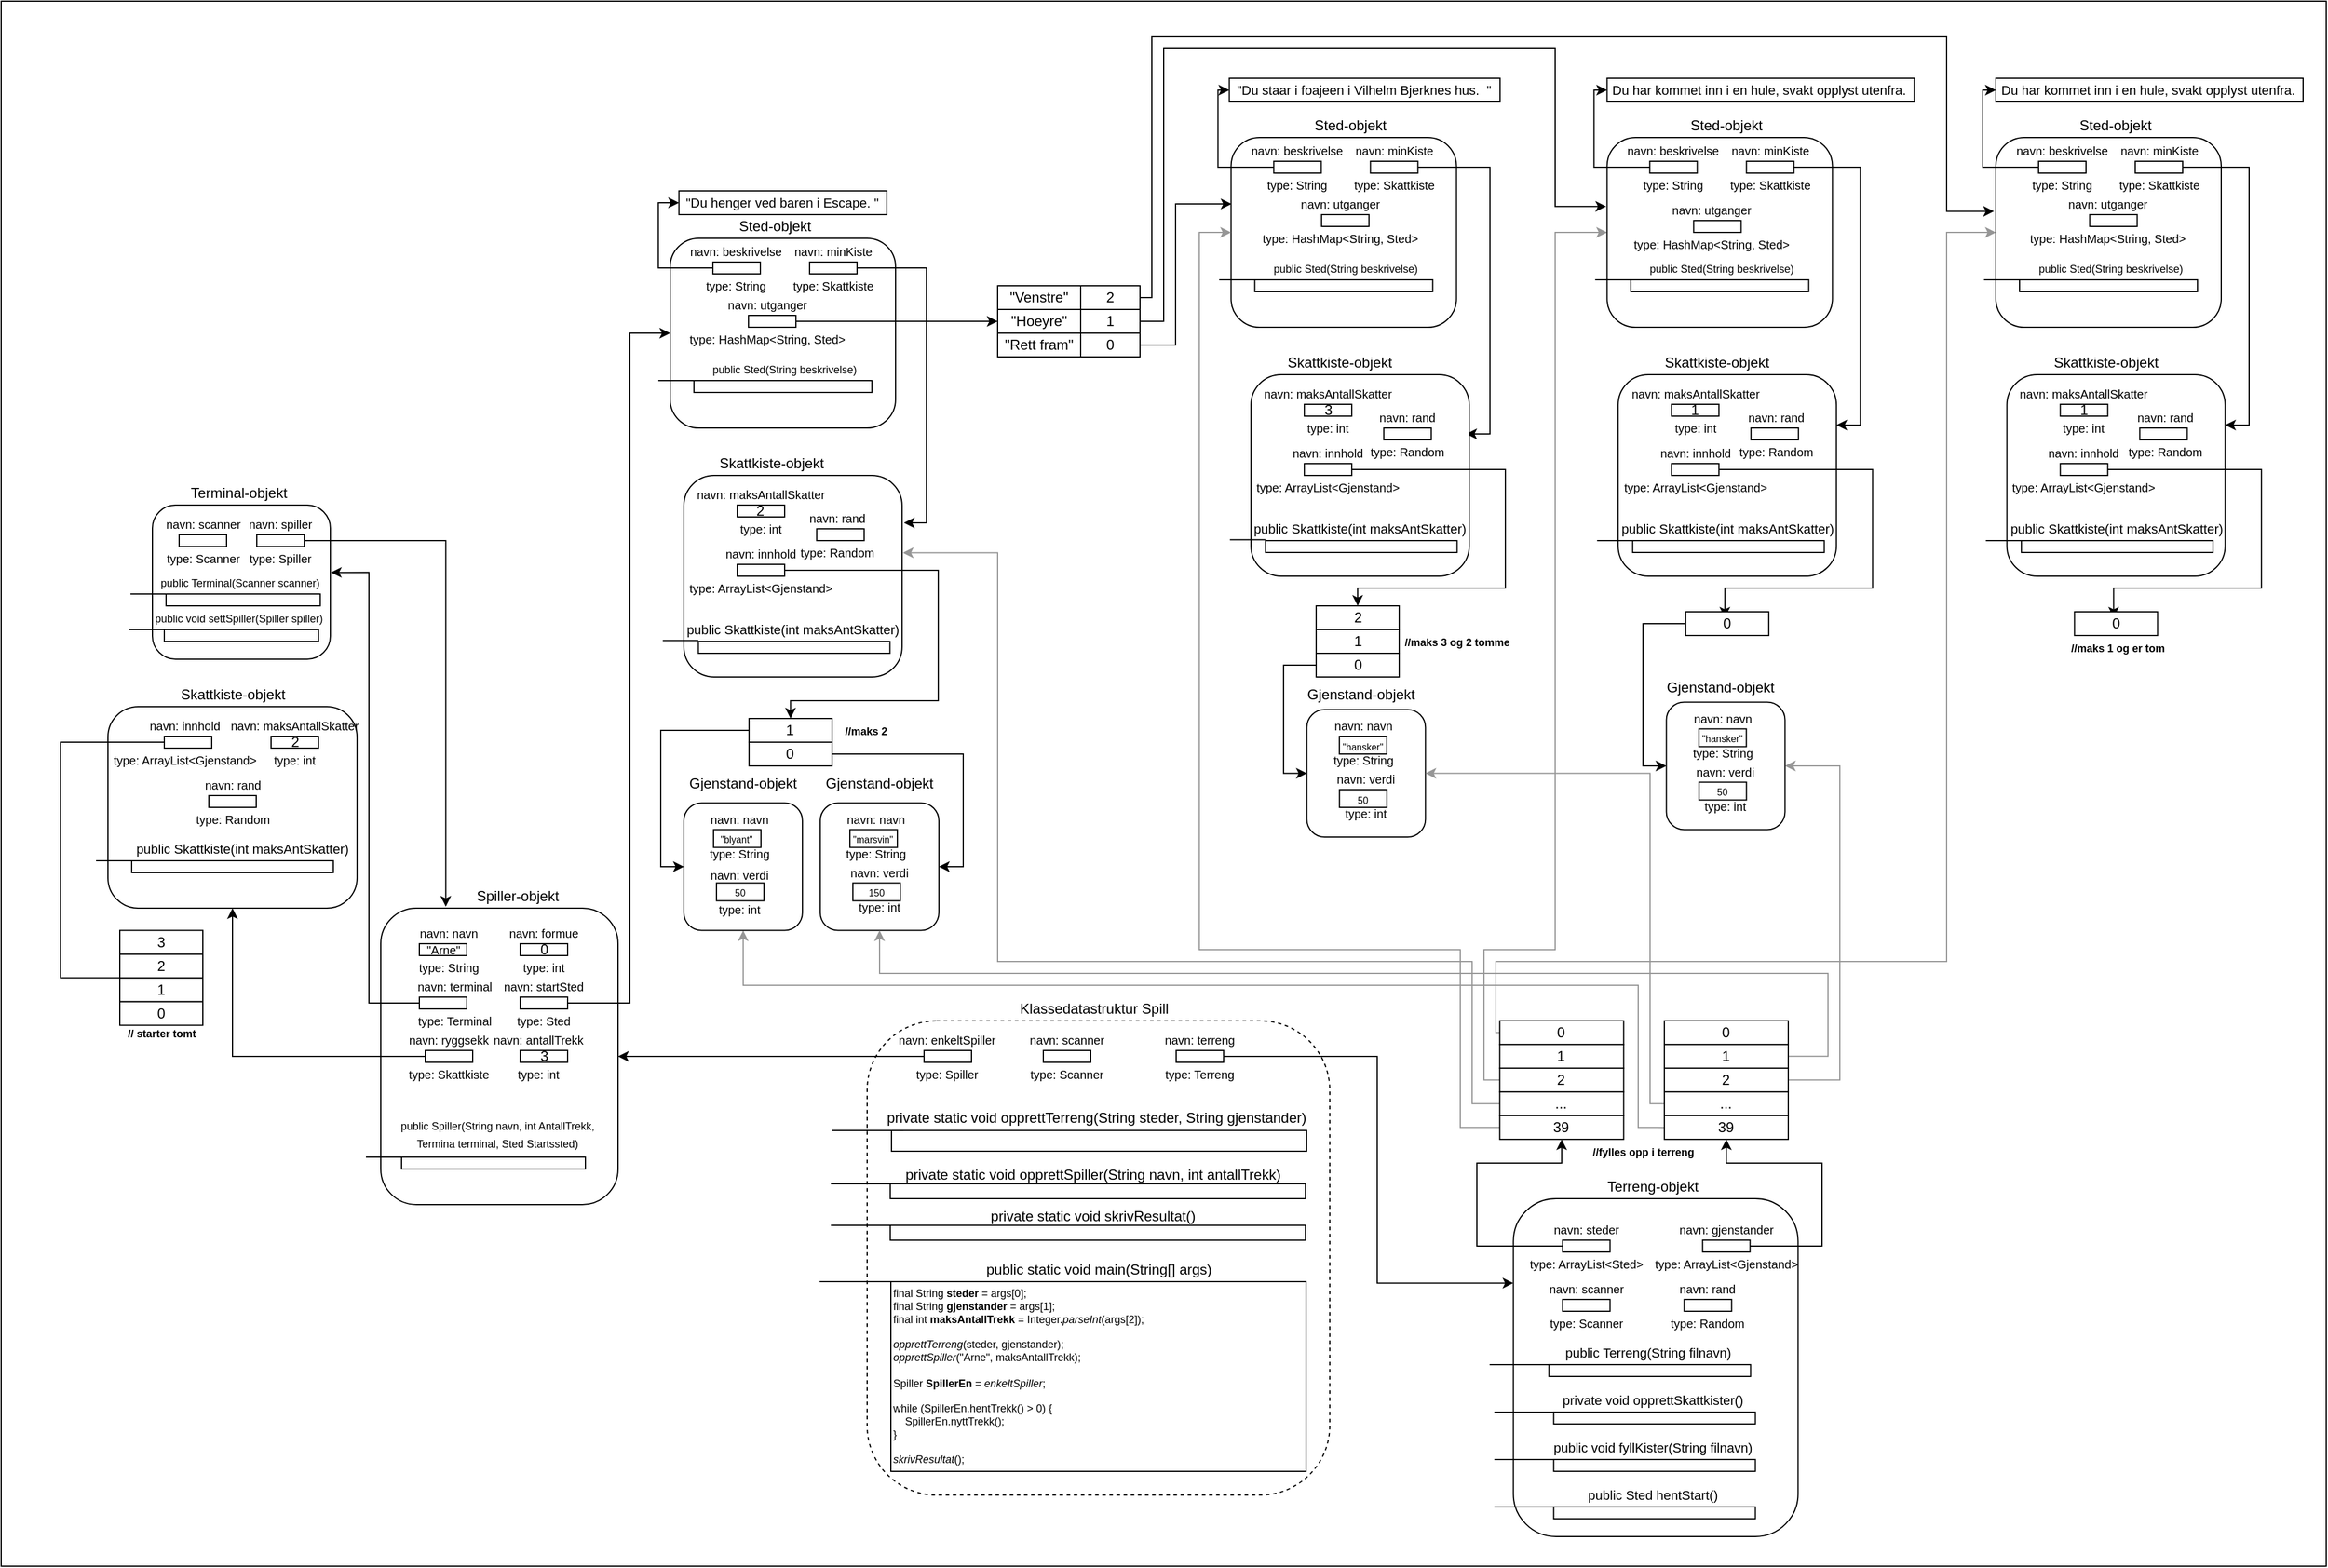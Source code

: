 <mxfile version="13.2.1"><diagram id="i1yau9HurG1cQSrXrtc4" name="Page-1"><mxGraphModel dx="2946" dy="1603" grid="1" gridSize="10" guides="1" tooltips="1" connect="1" arrows="1" fold="1" page="1" pageScale="1" pageWidth="827" pageHeight="1169" math="0" shadow="0"><root><mxCell id="0"/><mxCell id="1" parent="0"/><mxCell id="GFc0JPFKE4YnUnQh69W7-1" value="" style="rounded=0;whiteSpace=wrap;html=1;fillColor=none;" vertex="1" parent="1"><mxGeometry x="370" y="240" width="1960" height="1320" as="geometry"/></mxCell><mxCell id="GFc0JPFKE4YnUnQh69W7-2" value="" style="rounded=1;whiteSpace=wrap;html=1;" vertex="1" parent="1"><mxGeometry x="1470.67" y="837.5" width="100" height="107.5" as="geometry"/></mxCell><mxCell id="GFc0JPFKE4YnUnQh69W7-3" value="&lt;font style=&quot;font-size: 10px&quot;&gt;navn: navn&lt;br&gt;&lt;br&gt;type: String&lt;/font&gt;" style="text;html=1;strokeColor=none;fillColor=none;align=center;verticalAlign=middle;whiteSpace=wrap;rounded=0;" vertex="1" parent="1"><mxGeometry x="1440.67" y="855" width="155" height="20" as="geometry"/></mxCell><mxCell id="GFc0JPFKE4YnUnQh69W7-4" value="" style="rounded=1;whiteSpace=wrap;html=1;" vertex="1" parent="1"><mxGeometry x="945.47" y="640" width="184" height="170" as="geometry"/></mxCell><mxCell id="GFc0JPFKE4YnUnQh69W7-5" value="" style="rounded=1;whiteSpace=wrap;html=1;" vertex="1" parent="1"><mxGeometry x="690" y="1004.97" width="200" height="250" as="geometry"/></mxCell><mxCell id="GFc0JPFKE4YnUnQh69W7-6" value="&lt;font style=&quot;font-size: 10px&quot;&gt;navn: navn&lt;br&gt;&lt;br&gt;type: String&lt;/font&gt;" style="text;html=1;strokeColor=none;fillColor=none;align=center;verticalAlign=middle;whiteSpace=wrap;rounded=0;" vertex="1" parent="1"><mxGeometry x="670" y="1030" width="155" height="20" as="geometry"/></mxCell><mxCell id="GFc0JPFKE4YnUnQh69W7-7" value="" style="rounded=1;whiteSpace=wrap;html=1;dashed=1;" vertex="1" parent="1"><mxGeometry x="1100" y="1100" width="390" height="400" as="geometry"/></mxCell><mxCell id="GFc0JPFKE4YnUnQh69W7-8" value="&lt;font style=&quot;font-size: 10px&quot;&gt;navn: enkeltSpiller&lt;br&gt;&lt;br&gt;type: Spiller&lt;/font&gt;" style="text;html=1;strokeColor=none;fillColor=none;align=center;verticalAlign=middle;whiteSpace=wrap;rounded=0;" vertex="1" parent="1"><mxGeometry x="1090.47" y="1120" width="155" height="20" as="geometry"/></mxCell><mxCell id="GFc0JPFKE4YnUnQh69W7-268" style="edgeStyle=orthogonalEdgeStyle;rounded=0;orthogonalLoop=1;jettySize=auto;html=1;entryX=1;entryY=0.5;entryDx=0;entryDy=0;" edge="1" parent="1" source="GFc0JPFKE4YnUnQh69W7-9" target="GFc0JPFKE4YnUnQh69W7-5"><mxGeometry relative="1" as="geometry"/></mxCell><mxCell id="GFc0JPFKE4YnUnQh69W7-9" value="" style="rounded=0;whiteSpace=wrap;html=1;" vertex="1" parent="1"><mxGeometry x="1147.97" y="1125" width="40" height="10" as="geometry"/></mxCell><mxCell id="GFc0JPFKE4YnUnQh69W7-10" value="&lt;pre style=&quot;font-size: 9px&quot;&gt;&lt;pre&gt;&lt;font face=&quot;Helvetica&quot; style=&quot;background-color: rgb(255 , 255 , 255)&quot;&gt;final String &lt;b&gt;steder &lt;/b&gt;= args[0];&lt;br&gt;final String &lt;b&gt;gjenstander &lt;/b&gt;= args[1];&lt;br&gt;final int &lt;b&gt;maksAntallTrekk &lt;/b&gt;= Integer.&lt;span style=&quot;font-style: italic&quot;&gt;parseInt&lt;/span&gt;(args[2]);&lt;br&gt;&lt;br&gt;&lt;span style=&quot;font-style: italic&quot;&gt;opprettTerreng&lt;/span&gt;(steder, gjenstander);&lt;br&gt;&lt;span style=&quot;font-style: italic&quot;&gt;opprettSpiller&lt;/span&gt;(&quot;Arne&quot;, maksAntallTrekk);&lt;br&gt;&lt;br&gt;Spiller &lt;b&gt;SpillerEn &lt;/b&gt;= &lt;span style=&quot;font-style: italic&quot;&gt;enkeltSpiller&lt;/span&gt;;&lt;br&gt;&lt;br&gt;while (SpillerEn.hentTrekk() &amp;gt; 0) {&lt;br&gt;    SpillerEn.nyttTrekk();&lt;br&gt;}&lt;br&gt;&lt;br&gt;&lt;span style=&quot;font-style: italic&quot;&gt;skrivResultat&lt;/span&gt;();&lt;/font&gt;&lt;/pre&gt;&lt;/pre&gt;" style="rounded=0;whiteSpace=wrap;html=1;align=left;" vertex="1" parent="1"><mxGeometry x="1120" y="1320" width="350" height="160" as="geometry"/></mxCell><mxCell id="GFc0JPFKE4YnUnQh69W7-11" value="" style="endArrow=none;html=1;" edge="1" parent="1"><mxGeometry width="50" height="50" relative="1" as="geometry"><mxPoint x="1060" y="1320" as="sourcePoint"/><mxPoint x="1120" y="1320" as="targetPoint"/></mxGeometry></mxCell><mxCell id="GFc0JPFKE4YnUnQh69W7-12" value="public static void main(String[] args)" style="text;html=1;align=center;verticalAlign=middle;resizable=0;points=[];autosize=1;" vertex="1" parent="1"><mxGeometry x="1190.47" y="1300" width="210" height="20" as="geometry"/></mxCell><mxCell id="GFc0JPFKE4YnUnQh69W7-13" value="Spiller-objekt" style="text;html=1;align=center;verticalAlign=middle;resizable=0;points=[];autosize=1;" vertex="1" parent="1"><mxGeometry x="765" y="984.97" width="80" height="20" as="geometry"/></mxCell><mxCell id="GFc0JPFKE4YnUnQh69W7-14" value="&lt;font size=&quot;1&quot;&gt;&quot;Arne&quot;&lt;/font&gt;" style="rounded=0;whiteSpace=wrap;html=1;" vertex="1" parent="1"><mxGeometry x="722.5" y="1034.97" width="40" height="10" as="geometry"/></mxCell><mxCell id="GFc0JPFKE4YnUnQh69W7-15" value="&lt;font style=&quot;font-size: 10px&quot;&gt;navn: formue&lt;br&gt;0&lt;br&gt;type: int&lt;/font&gt;" style="text;html=1;strokeColor=none;fillColor=none;align=center;verticalAlign=middle;whiteSpace=wrap;rounded=0;" vertex="1" parent="1"><mxGeometry x="750" y="1029.97" width="155" height="20" as="geometry"/></mxCell><mxCell id="GFc0JPFKE4YnUnQh69W7-16" value="0" style="rounded=0;whiteSpace=wrap;html=1;" vertex="1" parent="1"><mxGeometry x="807.5" y="1034.97" width="40" height="10" as="geometry"/></mxCell><mxCell id="GFc0JPFKE4YnUnQh69W7-17" value="&lt;font style=&quot;font-size: 10px&quot;&gt;navn: terminal&lt;br&gt;&lt;br&gt;type: Terminal&lt;/font&gt;" style="text;html=1;strokeColor=none;fillColor=none;align=center;verticalAlign=middle;whiteSpace=wrap;rounded=0;" vertex="1" parent="1"><mxGeometry x="675" y="1075" width="155" height="20" as="geometry"/></mxCell><mxCell id="GFc0JPFKE4YnUnQh69W7-18" style="edgeStyle=orthogonalEdgeStyle;rounded=0;orthogonalLoop=1;jettySize=auto;html=1;entryX=1.01;entryY=0.091;entryDx=0;entryDy=0;entryPerimeter=0;" edge="1" parent="1" source="GFc0JPFKE4YnUnQh69W7-19" target="GFc0JPFKE4YnUnQh69W7-146"><mxGeometry relative="1" as="geometry"><Array as="points"><mxPoint x="680" y="1085"/><mxPoint x="680" y="722"/></Array></mxGeometry></mxCell><mxCell id="GFc0JPFKE4YnUnQh69W7-19" value="" style="rounded=0;whiteSpace=wrap;html=1;" vertex="1" parent="1"><mxGeometry x="722.5" y="1079.97" width="40" height="10" as="geometry"/></mxCell><mxCell id="GFc0JPFKE4YnUnQh69W7-20" value="&lt;font style=&quot;font-size: 10px&quot;&gt;navn: startSted&lt;br&gt;&lt;br&gt;type: Sted&lt;/font&gt;" style="text;html=1;strokeColor=none;fillColor=none;align=center;verticalAlign=middle;whiteSpace=wrap;rounded=0;" vertex="1" parent="1"><mxGeometry x="750" y="1074.97" width="155" height="20" as="geometry"/></mxCell><mxCell id="GFc0JPFKE4YnUnQh69W7-21" style="edgeStyle=orthogonalEdgeStyle;rounded=0;orthogonalLoop=1;jettySize=auto;html=1;" edge="1" parent="1" source="GFc0JPFKE4YnUnQh69W7-22" target="GFc0JPFKE4YnUnQh69W7-51"><mxGeometry relative="1" as="geometry"><mxPoint x="1370" y="760" as="targetPoint"/><Array as="points"><mxPoint x="900" y="1085"/><mxPoint x="900" y="520"/></Array></mxGeometry></mxCell><mxCell id="GFc0JPFKE4YnUnQh69W7-22" value="" style="rounded=0;whiteSpace=wrap;html=1;" vertex="1" parent="1"><mxGeometry x="807.5" y="1079.97" width="40" height="10" as="geometry"/></mxCell><mxCell id="GFc0JPFKE4YnUnQh69W7-23" value="&lt;font style=&quot;font-size: 9px&quot;&gt;public Spiller(String navn, int AntallTrekk, &lt;br&gt;Termina terminal, Sted Startssted)&lt;/font&gt;" style="text;html=1;align=center;verticalAlign=middle;resizable=0;points=[];autosize=1;" vertex="1" parent="1"><mxGeometry x="697.5" y="1174.97" width="180" height="40" as="geometry"/></mxCell><mxCell id="GFc0JPFKE4YnUnQh69W7-24" value="" style="rounded=0;whiteSpace=wrap;html=1;" vertex="1" parent="1"><mxGeometry x="707.5" y="1214.97" width="155" height="10" as="geometry"/></mxCell><mxCell id="GFc0JPFKE4YnUnQh69W7-25" value="" style="endArrow=none;html=1;" edge="1" parent="1"><mxGeometry width="50" height="50" relative="1" as="geometry"><mxPoint x="677.5" y="1214.97" as="sourcePoint"/><mxPoint x="707.5" y="1214.97" as="targetPoint"/></mxGeometry></mxCell><mxCell id="GFc0JPFKE4YnUnQh69W7-26" value="&lt;font style=&quot;font-size: 10px&quot;&gt;navn: ryggsekk&lt;br&gt;&lt;br&gt;type: Skattkiste&lt;/font&gt;" style="text;html=1;strokeColor=none;fillColor=none;align=center;verticalAlign=middle;whiteSpace=wrap;rounded=0;" vertex="1" parent="1"><mxGeometry x="670" y="1119.97" width="155" height="20" as="geometry"/></mxCell><mxCell id="GFc0JPFKE4YnUnQh69W7-27" style="edgeStyle=orthogonalEdgeStyle;rounded=0;orthogonalLoop=1;jettySize=auto;html=1;" edge="1" parent="1" source="GFc0JPFKE4YnUnQh69W7-28" target="GFc0JPFKE4YnUnQh69W7-31"><mxGeometry relative="1" as="geometry"><mxPoint x="890" y="840" as="targetPoint"/></mxGeometry></mxCell><mxCell id="GFc0JPFKE4YnUnQh69W7-28" value="" style="rounded=0;whiteSpace=wrap;html=1;" vertex="1" parent="1"><mxGeometry x="727.5" y="1124.97" width="40" height="10" as="geometry"/></mxCell><mxCell id="GFc0JPFKE4YnUnQh69W7-29" value="&lt;font style=&quot;font-size: 10px&quot;&gt;navn: antallTrekk&lt;br&gt;&lt;br&gt;type: int&lt;/font&gt;" style="text;html=1;strokeColor=none;fillColor=none;align=center;verticalAlign=middle;whiteSpace=wrap;rounded=0;" vertex="1" parent="1"><mxGeometry x="762.5" y="1119.94" width="120" height="20" as="geometry"/></mxCell><mxCell id="GFc0JPFKE4YnUnQh69W7-30" value="3" style="rounded=0;whiteSpace=wrap;html=1;" vertex="1" parent="1"><mxGeometry x="807.5" y="1124.97" width="40" height="10" as="geometry"/></mxCell><mxCell id="GFc0JPFKE4YnUnQh69W7-31" value="" style="rounded=1;whiteSpace=wrap;html=1;" vertex="1" parent="1"><mxGeometry x="460" y="835" width="210" height="170" as="geometry"/></mxCell><mxCell id="GFc0JPFKE4YnUnQh69W7-32" value="Skattkiste-objekt" style="text;html=1;align=center;verticalAlign=middle;resizable=0;points=[];autosize=1;" vertex="1" parent="1"><mxGeometry x="515" y="815" width="100" height="20" as="geometry"/></mxCell><mxCell id="GFc0JPFKE4YnUnQh69W7-33" value="&lt;font style=&quot;font-size: 10px&quot;&gt;navn: maksAntallSkatter&lt;br&gt;0&lt;br&gt;type: int&lt;/font&gt;" style="text;html=1;strokeColor=none;fillColor=none;align=center;verticalAlign=middle;whiteSpace=wrap;rounded=0;" vertex="1" parent="1"><mxGeometry x="540" y="855" width="155" height="20" as="geometry"/></mxCell><mxCell id="GFc0JPFKE4YnUnQh69W7-34" value="2" style="rounded=0;whiteSpace=wrap;html=1;" vertex="1" parent="1"><mxGeometry x="597.5" y="860" width="40" height="10" as="geometry"/></mxCell><mxCell id="GFc0JPFKE4YnUnQh69W7-35" value="&lt;font style=&quot;font-size: 10px&quot;&gt;navn: innhold&lt;br&gt;0&lt;br&gt;type: ArrayList&amp;lt;Gjenstand&amp;gt;&lt;/font&gt;" style="text;html=1;strokeColor=none;fillColor=none;align=center;verticalAlign=middle;whiteSpace=wrap;rounded=0;" vertex="1" parent="1"><mxGeometry x="460" y="855" width="130" height="20" as="geometry"/></mxCell><mxCell id="GFc0JPFKE4YnUnQh69W7-36" style="edgeStyle=orthogonalEdgeStyle;rounded=0;orthogonalLoop=1;jettySize=auto;html=1;entryX=1;entryY=1;entryDx=0;entryDy=0;" edge="1" parent="1" source="GFc0JPFKE4YnUnQh69W7-37" target="GFc0JPFKE4YnUnQh69W7-43"><mxGeometry relative="1" as="geometry"><Array as="points"><mxPoint x="420" y="865"/><mxPoint x="420" y="1064"/></Array></mxGeometry></mxCell><mxCell id="GFc0JPFKE4YnUnQh69W7-37" value="" style="rounded=0;whiteSpace=wrap;html=1;" vertex="1" parent="1"><mxGeometry x="507.5" y="860" width="40" height="10" as="geometry"/></mxCell><mxCell id="GFc0JPFKE4YnUnQh69W7-38" value="&lt;font style=&quot;font-size: 11px&quot;&gt;public Skattkiste(int maksAntSkatter)&lt;/font&gt;" style="text;html=1;align=center;verticalAlign=middle;resizable=0;points=[];autosize=1;" vertex="1" parent="1"><mxGeometry x="477.5" y="945" width="190" height="20" as="geometry"/></mxCell><mxCell id="GFc0JPFKE4YnUnQh69W7-39" value="" style="rounded=0;whiteSpace=wrap;html=1;" vertex="1" parent="1"><mxGeometry x="480" y="965" width="170" height="10" as="geometry"/></mxCell><mxCell id="GFc0JPFKE4YnUnQh69W7-40" value="" style="endArrow=none;html=1;" edge="1" parent="1"><mxGeometry width="50" height="50" relative="1" as="geometry"><mxPoint x="450" y="965" as="sourcePoint"/><mxPoint x="487.5" y="965" as="targetPoint"/></mxGeometry></mxCell><mxCell id="GFc0JPFKE4YnUnQh69W7-41" value="0" style="rounded=0;whiteSpace=wrap;html=1;" vertex="1" parent="1"><mxGeometry x="470" y="1083.75" width="70" height="20" as="geometry"/></mxCell><mxCell id="GFc0JPFKE4YnUnQh69W7-42" value="1" style="rounded=0;whiteSpace=wrap;html=1;" vertex="1" parent="1"><mxGeometry x="470" y="1063.75" width="70" height="20" as="geometry"/></mxCell><mxCell id="GFc0JPFKE4YnUnQh69W7-43" value="2" style="rounded=0;whiteSpace=wrap;html=1;" vertex="1" parent="1"><mxGeometry x="470" y="1043.75" width="70" height="20" as="geometry"/></mxCell><mxCell id="GFc0JPFKE4YnUnQh69W7-44" value="3" style="rounded=0;whiteSpace=wrap;html=1;" vertex="1" parent="1"><mxGeometry x="470" y="1023.75" width="70" height="20" as="geometry"/></mxCell><mxCell id="GFc0JPFKE4YnUnQh69W7-45" value="" style="rounded=1;whiteSpace=wrap;html=1;" vertex="1" parent="1"><mxGeometry x="497.5" y="665" width="150" height="130" as="geometry"/></mxCell><mxCell id="GFc0JPFKE4YnUnQh69W7-46" value="&lt;font style=&quot;font-size: 9px&quot;&gt;public void settSpiller(Spiller spiller)&lt;/font&gt;" style="text;html=1;align=center;verticalAlign=middle;resizable=0;points=[];autosize=1;" vertex="1" parent="1"><mxGeometry x="490" y="750" width="160" height="20" as="geometry"/></mxCell><mxCell id="GFc0JPFKE4YnUnQh69W7-47" value="" style="rounded=0;whiteSpace=wrap;html=1;" vertex="1" parent="1"><mxGeometry x="507.5" y="770" width="130" height="10" as="geometry"/></mxCell><mxCell id="GFc0JPFKE4YnUnQh69W7-48" value="&lt;font style=&quot;font-size: 10px&quot;&gt;navn: scanner&lt;br&gt;0&lt;br&gt;type: Scanner&lt;/font&gt;" style="text;html=1;strokeColor=none;fillColor=none;align=center;verticalAlign=middle;whiteSpace=wrap;rounded=0;" vertex="1" parent="1"><mxGeometry x="462.5" y="685" width="155" height="20" as="geometry"/></mxCell><mxCell id="GFc0JPFKE4YnUnQh69W7-49" value="" style="rounded=0;whiteSpace=wrap;html=1;" vertex="1" parent="1"><mxGeometry x="520" y="690" width="40" height="10" as="geometry"/></mxCell><mxCell id="GFc0JPFKE4YnUnQh69W7-50" value="" style="endArrow=none;html=1;" edge="1" parent="1"><mxGeometry width="50" height="50" relative="1" as="geometry"><mxPoint x="477.5" y="770" as="sourcePoint"/><mxPoint x="507.5" y="770" as="targetPoint"/></mxGeometry></mxCell><mxCell id="GFc0JPFKE4YnUnQh69W7-51" value="" style="rounded=1;whiteSpace=wrap;html=1;" vertex="1" parent="1"><mxGeometry x="933.97" y="440" width="190" height="160" as="geometry"/></mxCell><mxCell id="GFc0JPFKE4YnUnQh69W7-52" value="Sted-objekt" style="text;html=1;align=center;verticalAlign=middle;resizable=0;points=[];autosize=1;" vertex="1" parent="1"><mxGeometry x="982.47" y="420" width="80" height="20" as="geometry"/></mxCell><mxCell id="GFc0JPFKE4YnUnQh69W7-53" value="&lt;font style=&quot;font-size: 10px&quot;&gt;navn: beskrivelse&lt;br&gt;0&lt;br&gt;type: String&lt;/font&gt;" style="text;html=1;strokeColor=none;fillColor=none;align=center;verticalAlign=middle;whiteSpace=wrap;rounded=0;" vertex="1" parent="1"><mxGeometry x="912.47" y="455" width="155" height="20" as="geometry"/></mxCell><mxCell id="GFc0JPFKE4YnUnQh69W7-54" style="edgeStyle=orthogonalEdgeStyle;rounded=0;orthogonalLoop=1;jettySize=auto;html=1;" edge="1" parent="1" source="GFc0JPFKE4YnUnQh69W7-55" target="GFc0JPFKE4YnUnQh69W7-65"><mxGeometry relative="1" as="geometry"><mxPoint x="913.97" y="390" as="targetPoint"/><Array as="points"><mxPoint x="923.97" y="465"/></Array></mxGeometry></mxCell><mxCell id="GFc0JPFKE4YnUnQh69W7-55" value="" style="rounded=0;whiteSpace=wrap;html=1;" vertex="1" parent="1"><mxGeometry x="969.97" y="460" width="40" height="10" as="geometry"/></mxCell><mxCell id="GFc0JPFKE4YnUnQh69W7-56" value="&lt;span style=&quot;font-size: 10px&quot;&gt;navn: minKiste&lt;br&gt;&lt;br&gt;type: Skattkiste&lt;br&gt;&lt;/span&gt;" style="text;html=1;strokeColor=none;fillColor=none;align=center;verticalAlign=middle;whiteSpace=wrap;rounded=0;" vertex="1" parent="1"><mxGeometry x="993.97" y="455" width="155" height="20" as="geometry"/></mxCell><mxCell id="GFc0JPFKE4YnUnQh69W7-57" style="edgeStyle=orthogonalEdgeStyle;rounded=0;orthogonalLoop=1;jettySize=auto;html=1;" edge="1" parent="1" source="GFc0JPFKE4YnUnQh69W7-58"><mxGeometry relative="1" as="geometry"><mxPoint x="1131" y="680" as="targetPoint"/><Array as="points"><mxPoint x="1150" y="465"/><mxPoint x="1150" y="680"/></Array></mxGeometry></mxCell><mxCell id="GFc0JPFKE4YnUnQh69W7-58" value="" style="rounded=0;whiteSpace=wrap;html=1;" vertex="1" parent="1"><mxGeometry x="1051.47" y="460" width="40" height="10" as="geometry"/></mxCell><mxCell id="GFc0JPFKE4YnUnQh69W7-59" value="&lt;font style=&quot;font-size: 10px&quot;&gt;navn: utganger&lt;br&gt;&lt;br&gt;type: HashMap&amp;lt;String, Sted&amp;gt;&lt;/font&gt;" style="text;html=1;strokeColor=none;fillColor=none;align=center;verticalAlign=middle;whiteSpace=wrap;rounded=0;" vertex="1" parent="1"><mxGeometry x="943.68" y="500" width="144.29" height="20" as="geometry"/></mxCell><mxCell id="GFc0JPFKE4YnUnQh69W7-60" style="edgeStyle=orthogonalEdgeStyle;rounded=0;orthogonalLoop=1;jettySize=auto;html=1;strokeColor=#000000;" edge="1" parent="1" source="GFc0JPFKE4YnUnQh69W7-61"><mxGeometry relative="1" as="geometry"><mxPoint x="1210" y="510" as="targetPoint"/></mxGeometry></mxCell><mxCell id="GFc0JPFKE4YnUnQh69W7-61" value="" style="rounded=0;whiteSpace=wrap;html=1;" vertex="1" parent="1"><mxGeometry x="999.97" y="505" width="40" height="10" as="geometry"/></mxCell><mxCell id="GFc0JPFKE4YnUnQh69W7-62" value="&lt;font style=&quot;font-size: 9px&quot;&gt;public Sted(String beskrivelse)&lt;/font&gt;" style="text;html=1;align=center;verticalAlign=middle;resizable=0;points=[];autosize=1;" vertex="1" parent="1"><mxGeometry x="959.97" y="540" width="140" height="20" as="geometry"/></mxCell><mxCell id="GFc0JPFKE4YnUnQh69W7-63" value="" style="rounded=0;whiteSpace=wrap;html=1;" vertex="1" parent="1"><mxGeometry x="953.97" y="560" width="150" height="10" as="geometry"/></mxCell><mxCell id="GFc0JPFKE4YnUnQh69W7-64" value="" style="endArrow=none;html=1;" edge="1" parent="1"><mxGeometry width="50" height="50" relative="1" as="geometry"><mxPoint x="923.97" y="560" as="sourcePoint"/><mxPoint x="959.97" y="560" as="targetPoint"/></mxGeometry></mxCell><mxCell id="GFc0JPFKE4YnUnQh69W7-65" value="&lt;div style=&quot;font-size: 11px&quot;&gt;&lt;div&gt;&quot;Du henger ved baren i Escape. &quot;&lt;/div&gt;&lt;/div&gt;" style="rounded=0;whiteSpace=wrap;html=1;align=center;" vertex="1" parent="1"><mxGeometry x="941.34" y="400" width="175.25" height="20" as="geometry"/></mxCell><mxCell id="GFc0JPFKE4YnUnQh69W7-66" value="Skattkiste-objekt" style="text;html=1;align=center;verticalAlign=middle;resizable=0;points=[];autosize=1;" vertex="1" parent="1"><mxGeometry x="969.47" y="620" width="100" height="20" as="geometry"/></mxCell><mxCell id="GFc0JPFKE4YnUnQh69W7-67" value="&lt;font style=&quot;font-size: 10px&quot;&gt;navn: maksAntallSkatter&lt;br&gt;0&lt;br&gt;type: int&lt;/font&gt;" style="text;html=1;strokeColor=none;fillColor=none;align=center;verticalAlign=middle;whiteSpace=wrap;rounded=0;" vertex="1" parent="1"><mxGeometry x="932.97" y="660" width="155" height="20" as="geometry"/></mxCell><mxCell id="GFc0JPFKE4YnUnQh69W7-68" value="2" style="rounded=0;whiteSpace=wrap;html=1;" vertex="1" parent="1"><mxGeometry x="990.47" y="665" width="40" height="10" as="geometry"/></mxCell><mxCell id="GFc0JPFKE4YnUnQh69W7-69" value="&lt;font style=&quot;font-size: 10px&quot;&gt;navn: innhold&lt;br&gt;0&lt;br&gt;type: ArrayList&amp;lt;Gjenstand&amp;gt;&lt;/font&gt;" style="text;html=1;strokeColor=none;fillColor=none;align=center;verticalAlign=middle;whiteSpace=wrap;rounded=0;" vertex="1" parent="1"><mxGeometry x="932.97" y="710" width="155" height="20" as="geometry"/></mxCell><mxCell id="GFc0JPFKE4YnUnQh69W7-70" style="edgeStyle=orthogonalEdgeStyle;rounded=0;orthogonalLoop=1;jettySize=auto;html=1;entryX=0.5;entryY=0;entryDx=0;entryDy=0;" edge="1" parent="1" source="GFc0JPFKE4YnUnQh69W7-71" target="GFc0JPFKE4YnUnQh69W7-78"><mxGeometry relative="1" as="geometry"><Array as="points"><mxPoint x="1159.97" y="720"/><mxPoint x="1159.97" y="830"/><mxPoint x="1035.97" y="830"/></Array></mxGeometry></mxCell><mxCell id="GFc0JPFKE4YnUnQh69W7-71" value="" style="rounded=0;whiteSpace=wrap;html=1;" vertex="1" parent="1"><mxGeometry x="990.47" y="715" width="40" height="10" as="geometry"/></mxCell><mxCell id="GFc0JPFKE4YnUnQh69W7-72" value="&lt;font style=&quot;font-size: 11px&quot;&gt;public Skattkiste(int maksAntSkatter)&lt;/font&gt;" style="text;html=1;align=center;verticalAlign=middle;resizable=0;points=[];autosize=1;" vertex="1" parent="1"><mxGeometry x="942.22" y="760" width="190" height="20" as="geometry"/></mxCell><mxCell id="GFc0JPFKE4YnUnQh69W7-73" value="" style="rounded=0;whiteSpace=wrap;html=1;" vertex="1" parent="1"><mxGeometry x="957.72" y="780" width="161.5" height="10" as="geometry"/></mxCell><mxCell id="GFc0JPFKE4YnUnQh69W7-74" value="" style="endArrow=none;html=1;" edge="1" parent="1"><mxGeometry width="50" height="50" relative="1" as="geometry"><mxPoint x="927.72" y="779.31" as="sourcePoint"/><mxPoint x="957.72" y="779.31" as="targetPoint"/></mxGeometry></mxCell><mxCell id="GFc0JPFKE4YnUnQh69W7-75" style="edgeStyle=orthogonalEdgeStyle;rounded=0;orthogonalLoop=1;jettySize=auto;html=1;entryX=1;entryY=0.5;entryDx=0;entryDy=0;" edge="1" parent="1" source="GFc0JPFKE4YnUnQh69W7-76" target="GFc0JPFKE4YnUnQh69W7-79"><mxGeometry relative="1" as="geometry"><Array as="points"><mxPoint x="1181" y="875"/><mxPoint x="1181" y="970"/></Array></mxGeometry></mxCell><mxCell id="GFc0JPFKE4YnUnQh69W7-76" value="0" style="rounded=0;whiteSpace=wrap;html=1;" vertex="1" parent="1"><mxGeometry x="1000.44" y="865" width="70" height="20" as="geometry"/></mxCell><mxCell id="GFc0JPFKE4YnUnQh69W7-77" style="edgeStyle=orthogonalEdgeStyle;rounded=0;orthogonalLoop=1;jettySize=auto;html=1;entryX=0;entryY=0.5;entryDx=0;entryDy=0;" edge="1" parent="1" source="GFc0JPFKE4YnUnQh69W7-78" target="GFc0JPFKE4YnUnQh69W7-173"><mxGeometry relative="1" as="geometry"><Array as="points"><mxPoint x="926" y="855"/><mxPoint x="926" y="970"/></Array></mxGeometry></mxCell><mxCell id="GFc0JPFKE4YnUnQh69W7-78" value="1" style="rounded=0;whiteSpace=wrap;html=1;" vertex="1" parent="1"><mxGeometry x="1000.44" y="845" width="70" height="20" as="geometry"/></mxCell><mxCell id="GFc0JPFKE4YnUnQh69W7-79" value="" style="rounded=1;whiteSpace=wrap;html=1;" vertex="1" parent="1"><mxGeometry x="1060.47" y="916.25" width="100" height="107.5" as="geometry"/></mxCell><mxCell id="GFc0JPFKE4YnUnQh69W7-80" value="Gjenstand-objekt" style="text;html=1;align=center;verticalAlign=middle;resizable=0;points=[];autosize=1;" vertex="1" parent="1"><mxGeometry x="1055.47" y="890" width="110" height="20" as="geometry"/></mxCell><mxCell id="GFc0JPFKE4YnUnQh69W7-81" value="&lt;font style=&quot;font-size: 8px&quot;&gt;&quot;marsvin&quot;&lt;/font&gt;" style="rounded=0;whiteSpace=wrap;html=1;" vertex="1" parent="1"><mxGeometry x="1085.47" y="938.75" width="40" height="15" as="geometry"/></mxCell><mxCell id="GFc0JPFKE4YnUnQh69W7-82" value="&lt;font style=&quot;font-size: 10px&quot;&gt;navn: verdi&lt;br&gt;&lt;br&gt;type: int&lt;/font&gt;" style="text;html=1;strokeColor=none;fillColor=none;align=center;verticalAlign=middle;whiteSpace=wrap;rounded=0;" vertex="1" parent="1"><mxGeometry x="1032.97" y="978.75" width="155" height="20" as="geometry"/></mxCell><mxCell id="GFc0JPFKE4YnUnQh69W7-83" value="&lt;font style=&quot;font-size: 8px&quot;&gt;150&lt;/font&gt;" style="rounded=0;whiteSpace=wrap;html=1;" vertex="1" parent="1"><mxGeometry x="1087.97" y="983.75" width="40" height="15" as="geometry"/></mxCell><mxCell id="GFc0JPFKE4YnUnQh69W7-84" value="&lt;font style=&quot;font-size: 10px&quot;&gt;navn: navn&lt;br&gt;&lt;br&gt;type: String&lt;/font&gt;" style="text;html=1;strokeColor=none;fillColor=none;align=center;verticalAlign=middle;whiteSpace=wrap;rounded=0;" vertex="1" parent="1"><mxGeometry x="1030.47" y="933.75" width="155" height="20" as="geometry"/></mxCell><mxCell id="GFc0JPFKE4YnUnQh69W7-85" value="" style="rounded=1;whiteSpace=wrap;html=1;" vertex="1" parent="1"><mxGeometry x="1406.78" y="355" width="190" height="160" as="geometry"/></mxCell><mxCell id="GFc0JPFKE4YnUnQh69W7-86" value="Sted-objekt" style="text;html=1;align=center;verticalAlign=middle;resizable=0;points=[];autosize=1;" vertex="1" parent="1"><mxGeometry x="1466.78" y="335" width="80" height="20" as="geometry"/></mxCell><mxCell id="GFc0JPFKE4YnUnQh69W7-87" value="&lt;font style=&quot;font-size: 10px&quot;&gt;navn: beskrivelse&lt;br&gt;0&lt;br&gt;type: String&lt;/font&gt;" style="text;html=1;strokeColor=none;fillColor=none;align=center;verticalAlign=middle;whiteSpace=wrap;rounded=0;" vertex="1" parent="1"><mxGeometry x="1385.28" y="370" width="155" height="20" as="geometry"/></mxCell><mxCell id="GFc0JPFKE4YnUnQh69W7-88" style="edgeStyle=orthogonalEdgeStyle;rounded=0;orthogonalLoop=1;jettySize=auto;html=1;" edge="1" parent="1" source="GFc0JPFKE4YnUnQh69W7-89" target="GFc0JPFKE4YnUnQh69W7-96"><mxGeometry relative="1" as="geometry"><mxPoint x="1386.78" y="305" as="targetPoint"/><Array as="points"><mxPoint x="1395.75" y="380"/></Array></mxGeometry></mxCell><mxCell id="GFc0JPFKE4YnUnQh69W7-89" value="" style="rounded=0;whiteSpace=wrap;html=1;" vertex="1" parent="1"><mxGeometry x="1442.78" y="375" width="40" height="10" as="geometry"/></mxCell><mxCell id="GFc0JPFKE4YnUnQh69W7-90" value="&lt;span style=&quot;font-size: 10px&quot;&gt;navn: minKiste&lt;br&gt;&lt;br&gt;type: Skattkiste&lt;br&gt;&lt;/span&gt;" style="text;html=1;strokeColor=none;fillColor=none;align=center;verticalAlign=middle;whiteSpace=wrap;rounded=0;" vertex="1" parent="1"><mxGeometry x="1466.78" y="370" width="155" height="20" as="geometry"/></mxCell><mxCell id="GFc0JPFKE4YnUnQh69W7-91" style="edgeStyle=orthogonalEdgeStyle;rounded=0;orthogonalLoop=1;jettySize=auto;html=1;" edge="1" parent="1" source="GFc0JPFKE4YnUnQh69W7-92"><mxGeometry relative="1" as="geometry"><mxPoint x="1605.03" y="605" as="targetPoint"/><Array as="points"><mxPoint x="1625.03" y="380"/><mxPoint x="1625.03" y="605"/></Array></mxGeometry></mxCell><mxCell id="GFc0JPFKE4YnUnQh69W7-92" value="" style="rounded=0;whiteSpace=wrap;html=1;" vertex="1" parent="1"><mxGeometry x="1524.28" y="375" width="40" height="10" as="geometry"/></mxCell><mxCell id="GFc0JPFKE4YnUnQh69W7-93" value="&lt;font style=&quot;font-size: 9px&quot;&gt;public Sted(String beskrivelse)&lt;/font&gt;" style="text;html=1;align=center;verticalAlign=middle;resizable=0;points=[];autosize=1;" vertex="1" parent="1"><mxGeometry x="1432.78" y="455" width="140" height="20" as="geometry"/></mxCell><mxCell id="GFc0JPFKE4YnUnQh69W7-94" value="" style="rounded=0;whiteSpace=wrap;html=1;" vertex="1" parent="1"><mxGeometry x="1426.78" y="475" width="150" height="10" as="geometry"/></mxCell><mxCell id="GFc0JPFKE4YnUnQh69W7-95" value="" style="endArrow=none;html=1;" edge="1" parent="1"><mxGeometry width="50" height="50" relative="1" as="geometry"><mxPoint x="1396.78" y="475" as="sourcePoint"/><mxPoint x="1432.78" y="475" as="targetPoint"/></mxGeometry></mxCell><mxCell id="GFc0JPFKE4YnUnQh69W7-96" value="&lt;div&gt;&lt;font style=&quot;font-size: 11px&quot;&gt;&quot;Du staar i foajeen i Vilhelm Bjerknes hus.&amp;nbsp; &quot;&lt;/font&gt;&lt;/div&gt;" style="rounded=0;whiteSpace=wrap;html=1;align=center;" vertex="1" parent="1"><mxGeometry x="1405.28" y="305" width="228.28" height="20" as="geometry"/></mxCell><mxCell id="GFc0JPFKE4YnUnQh69W7-97" value="&lt;font style=&quot;font-size: 10px&quot;&gt;navn: scanner&lt;br&gt;&lt;br&gt;type: Scanner&lt;/font&gt;" style="text;html=1;strokeColor=none;fillColor=none;align=center;verticalAlign=middle;whiteSpace=wrap;rounded=0;" vertex="1" parent="1"><mxGeometry x="1191" y="1120" width="155" height="20" as="geometry"/></mxCell><mxCell id="GFc0JPFKE4YnUnQh69W7-98" value="" style="rounded=0;whiteSpace=wrap;html=1;" vertex="1" parent="1"><mxGeometry x="1248.5" y="1125" width="40" height="10" as="geometry"/></mxCell><mxCell id="GFc0JPFKE4YnUnQh69W7-99" value="&lt;font style=&quot;font-size: 10px&quot;&gt;navn: terreng&lt;br&gt;&lt;br&gt;type: Terreng&lt;/font&gt;" style="text;html=1;strokeColor=none;fillColor=none;align=center;verticalAlign=middle;whiteSpace=wrap;rounded=0;" vertex="1" parent="1"><mxGeometry x="1303" y="1120" width="155" height="20" as="geometry"/></mxCell><mxCell id="GFc0JPFKE4YnUnQh69W7-100" style="edgeStyle=orthogonalEdgeStyle;rounded=0;orthogonalLoop=1;jettySize=auto;html=1;entryX=0;entryY=0.25;entryDx=0;entryDy=0;" edge="1" parent="1" source="GFc0JPFKE4YnUnQh69W7-101" target="GFc0JPFKE4YnUnQh69W7-107"><mxGeometry relative="1" as="geometry"><mxPoint x="1610" y="1080" as="targetPoint"/><Array as="points"><mxPoint x="1530" y="1130"/><mxPoint x="1530" y="1321"/></Array></mxGeometry></mxCell><mxCell id="GFc0JPFKE4YnUnQh69W7-101" value="" style="rounded=0;whiteSpace=wrap;html=1;" vertex="1" parent="1"><mxGeometry x="1360.5" y="1125" width="40" height="10" as="geometry"/></mxCell><mxCell id="GFc0JPFKE4YnUnQh69W7-102" value="" style="rounded=0;whiteSpace=wrap;html=1;" vertex="1" parent="1"><mxGeometry x="1120.53" y="1192.47" width="350" height="17.53" as="geometry"/></mxCell><mxCell id="GFc0JPFKE4YnUnQh69W7-103" value="" style="endArrow=none;html=1;" edge="1" parent="1"><mxGeometry width="50" height="50" relative="1" as="geometry"><mxPoint x="1070.53" y="1192.47" as="sourcePoint"/><mxPoint x="1130.53" y="1192.47" as="targetPoint"/></mxGeometry></mxCell><mxCell id="GFc0JPFKE4YnUnQh69W7-104" value="private static void opprettTerreng(String steder, String gjenstander)" style="text;html=1;align=center;verticalAlign=middle;resizable=0;points=[];autosize=1;" vertex="1" parent="1"><mxGeometry x="1108.03" y="1172.47" width="370" height="20" as="geometry"/></mxCell><mxCell id="GFc0JPFKE4YnUnQh69W7-105" value="" style="endArrow=none;html=1;" edge="1" parent="1"><mxGeometry width="50" height="50" relative="1" as="geometry"><mxPoint x="1069.47" y="1237.44" as="sourcePoint"/><mxPoint x="1129.47" y="1237.44" as="targetPoint"/></mxGeometry></mxCell><mxCell id="GFc0JPFKE4YnUnQh69W7-106" value="Terminal-objekt" style="text;html=1;align=center;verticalAlign=middle;resizable=0;points=[];autosize=1;" vertex="1" parent="1"><mxGeometry x="520.47" y="645" width="100" height="20" as="geometry"/></mxCell><mxCell id="GFc0JPFKE4YnUnQh69W7-107" value="" style="rounded=1;whiteSpace=wrap;html=1;" vertex="1" parent="1"><mxGeometry x="1644.76" y="1249.97" width="240" height="285" as="geometry"/></mxCell><mxCell id="GFc0JPFKE4YnUnQh69W7-108" value="&lt;font style=&quot;font-size: 10px&quot;&gt;navn: steder&lt;br&gt;&lt;br&gt;type: ArrayList&amp;lt;Sted&amp;gt;&lt;/font&gt;" style="text;html=1;strokeColor=none;fillColor=none;align=center;verticalAlign=middle;whiteSpace=wrap;rounded=0;" vertex="1" parent="1"><mxGeometry x="1628.76" y="1279.97" width="155" height="20" as="geometry"/></mxCell><mxCell id="GFc0JPFKE4YnUnQh69W7-109" style="edgeStyle=orthogonalEdgeStyle;rounded=0;orthogonalLoop=1;jettySize=auto;html=1;entryX=0.5;entryY=1;entryDx=0;entryDy=0;" edge="1" parent="1" source="GFc0JPFKE4YnUnQh69W7-110" target="GFc0JPFKE4YnUnQh69W7-166"><mxGeometry relative="1" as="geometry"><Array as="points"><mxPoint x="1614" y="1290"/><mxPoint x="1614" y="1220"/><mxPoint x="1685" y="1220"/></Array></mxGeometry></mxCell><mxCell id="GFc0JPFKE4YnUnQh69W7-110" value="" style="rounded=0;whiteSpace=wrap;html=1;" vertex="1" parent="1"><mxGeometry x="1686.26" y="1284.97" width="40" height="10" as="geometry"/></mxCell><mxCell id="GFc0JPFKE4YnUnQh69W7-111" value="&lt;font style=&quot;font-size: 10px&quot;&gt;navn: gjenstander&lt;br&gt;&lt;br&gt;type: ArrayList&amp;lt;Gjenstand&amp;gt;&lt;/font&gt;" style="text;html=1;strokeColor=none;fillColor=none;align=center;verticalAlign=middle;whiteSpace=wrap;rounded=0;" vertex="1" parent="1"><mxGeometry x="1746.79" y="1279.97" width="155" height="20" as="geometry"/></mxCell><mxCell id="GFc0JPFKE4YnUnQh69W7-112" style="edgeStyle=orthogonalEdgeStyle;rounded=0;orthogonalLoop=1;jettySize=auto;html=1;entryX=0.5;entryY=1;entryDx=0;entryDy=0;" edge="1" parent="1" source="GFc0JPFKE4YnUnQh69W7-113" target="GFc0JPFKE4YnUnQh69W7-157"><mxGeometry relative="1" as="geometry"><Array as="points"><mxPoint x="1905" y="1290"/><mxPoint x="1905" y="1220"/><mxPoint x="1824" y="1220"/></Array></mxGeometry></mxCell><mxCell id="GFc0JPFKE4YnUnQh69W7-113" value="" style="rounded=0;whiteSpace=wrap;html=1;" vertex="1" parent="1"><mxGeometry x="1804.29" y="1284.97" width="40" height="10" as="geometry"/></mxCell><mxCell id="GFc0JPFKE4YnUnQh69W7-114" value="&lt;font style=&quot;font-size: 10px&quot;&gt;navn: scanner&lt;br&gt;&lt;br&gt;type: Scanner&lt;/font&gt;" style="text;html=1;strokeColor=none;fillColor=none;align=center;verticalAlign=middle;whiteSpace=wrap;rounded=0;" vertex="1" parent="1"><mxGeometry x="1628.76" y="1329.97" width="155" height="20" as="geometry"/></mxCell><mxCell id="GFc0JPFKE4YnUnQh69W7-115" value="" style="rounded=0;whiteSpace=wrap;html=1;" vertex="1" parent="1"><mxGeometry x="1686.26" y="1334.97" width="40" height="10" as="geometry"/></mxCell><mxCell id="GFc0JPFKE4YnUnQh69W7-116" value="&lt;font style=&quot;font-size: 10px&quot;&gt;navn: rand&lt;br&gt;&lt;br&gt;type: Random&lt;/font&gt;" style="text;html=1;strokeColor=none;fillColor=none;align=center;verticalAlign=middle;whiteSpace=wrap;rounded=0;" vertex="1" parent="1"><mxGeometry x="1731.26" y="1329.97" width="155" height="20" as="geometry"/></mxCell><mxCell id="GFc0JPFKE4YnUnQh69W7-117" value="" style="rounded=0;whiteSpace=wrap;html=1;" vertex="1" parent="1"><mxGeometry x="1788.76" y="1334.97" width="40" height="10" as="geometry"/></mxCell><mxCell id="GFc0JPFKE4YnUnQh69W7-118" value="&lt;font style=&quot;font-size: 11px&quot;&gt;public Terreng(String filnavn)&lt;/font&gt;" style="text;html=1;align=center;verticalAlign=middle;resizable=0;points=[];autosize=1;" vertex="1" parent="1"><mxGeometry x="1678.26" y="1369.97" width="160" height="20" as="geometry"/></mxCell><mxCell id="GFc0JPFKE4YnUnQh69W7-119" value="" style="rounded=0;whiteSpace=wrap;html=1;" vertex="1" parent="1"><mxGeometry x="1674.76" y="1389.97" width="170" height="10" as="geometry"/></mxCell><mxCell id="GFc0JPFKE4YnUnQh69W7-120" value="" style="endArrow=none;html=1;" edge="1" parent="1"><mxGeometry width="50" height="50" relative="1" as="geometry"><mxPoint x="1624.76" y="1389.97" as="sourcePoint"/><mxPoint x="1674.76" y="1389.97" as="targetPoint"/></mxGeometry></mxCell><mxCell id="GFc0JPFKE4YnUnQh69W7-121" value="&lt;font style=&quot;font-size: 11px&quot;&gt;private void opprettSkattkister()&lt;/font&gt;" style="text;html=1;align=center;verticalAlign=middle;resizable=0;points=[];autosize=1;" vertex="1" parent="1"><mxGeometry x="1677.26" y="1409.97" width="170" height="20" as="geometry"/></mxCell><mxCell id="GFc0JPFKE4YnUnQh69W7-122" value="" style="rounded=0;whiteSpace=wrap;html=1;" vertex="1" parent="1"><mxGeometry x="1678.76" y="1429.97" width="170" height="10" as="geometry"/></mxCell><mxCell id="GFc0JPFKE4YnUnQh69W7-123" value="" style="endArrow=none;html=1;" edge="1" parent="1"><mxGeometry width="50" height="50" relative="1" as="geometry"><mxPoint x="1628.76" y="1429.97" as="sourcePoint"/><mxPoint x="1678.76" y="1429.97" as="targetPoint"/></mxGeometry></mxCell><mxCell id="GFc0JPFKE4YnUnQh69W7-124" value="&lt;span style=&quot;font-size: 11px&quot;&gt;public void fyllKister(String filnavn)&lt;/span&gt;" style="text;html=1;align=center;verticalAlign=middle;resizable=0;points=[];autosize=1;" vertex="1" parent="1"><mxGeometry x="1672.26" y="1449.97" width="180" height="20" as="geometry"/></mxCell><mxCell id="GFc0JPFKE4YnUnQh69W7-125" value="" style="rounded=0;whiteSpace=wrap;html=1;" vertex="1" parent="1"><mxGeometry x="1678.76" y="1469.97" width="170" height="10" as="geometry"/></mxCell><mxCell id="GFc0JPFKE4YnUnQh69W7-126" value="" style="endArrow=none;html=1;" edge="1" parent="1"><mxGeometry width="50" height="50" relative="1" as="geometry"><mxPoint x="1628.76" y="1469.97" as="sourcePoint"/><mxPoint x="1678.76" y="1469.97" as="targetPoint"/></mxGeometry></mxCell><mxCell id="GFc0JPFKE4YnUnQh69W7-127" value="&lt;font style=&quot;font-size: 10px&quot;&gt;navn: rand&lt;br&gt;0&lt;br&gt;type: Random&lt;/font&gt;" style="text;html=1;strokeColor=none;fillColor=none;align=center;verticalAlign=middle;whiteSpace=wrap;rounded=0;" vertex="1" parent="1"><mxGeometry x="487.5" y="905" width="155" height="20" as="geometry"/></mxCell><mxCell id="GFc0JPFKE4YnUnQh69W7-128" value="" style="rounded=0;whiteSpace=wrap;html=1;" vertex="1" parent="1"><mxGeometry x="545" y="910" width="40" height="10" as="geometry"/></mxCell><mxCell id="GFc0JPFKE4YnUnQh69W7-129" value="&lt;font style=&quot;font-size: 10px&quot;&gt;navn: rand&lt;br&gt;&lt;br&gt;type: Random&lt;/font&gt;" style="text;html=1;strokeColor=none;fillColor=none;align=center;verticalAlign=middle;whiteSpace=wrap;rounded=0;" vertex="1" parent="1"><mxGeometry x="1030.47" y="680" width="90.03" height="20" as="geometry"/></mxCell><mxCell id="GFc0JPFKE4YnUnQh69W7-130" value="" style="rounded=0;whiteSpace=wrap;html=1;" vertex="1" parent="1"><mxGeometry x="1057.47" y="685" width="40" height="10" as="geometry"/></mxCell><mxCell id="GFc0JPFKE4YnUnQh69W7-131" value="" style="rounded=1;whiteSpace=wrap;html=1;" vertex="1" parent="1"><mxGeometry x="2051.5" y="355" width="190" height="160" as="geometry"/></mxCell><mxCell id="GFc0JPFKE4YnUnQh69W7-132" value="Sted-objekt" style="text;html=1;align=center;verticalAlign=middle;resizable=0;points=[];autosize=1;" vertex="1" parent="1"><mxGeometry x="2111.5" y="335" width="80" height="20" as="geometry"/></mxCell><mxCell id="GFc0JPFKE4YnUnQh69W7-133" value="&lt;font style=&quot;font-size: 10px&quot;&gt;navn: beskrivelse&lt;br&gt;0&lt;br&gt;type: String&lt;/font&gt;" style="text;html=1;strokeColor=none;fillColor=none;align=center;verticalAlign=middle;whiteSpace=wrap;rounded=0;" vertex="1" parent="1"><mxGeometry x="2030" y="370" width="155" height="20" as="geometry"/></mxCell><mxCell id="GFc0JPFKE4YnUnQh69W7-134" style="edgeStyle=orthogonalEdgeStyle;rounded=0;orthogonalLoop=1;jettySize=auto;html=1;entryX=0;entryY=0.5;entryDx=0;entryDy=0;" edge="1" parent="1" source="GFc0JPFKE4YnUnQh69W7-135" target="GFc0JPFKE4YnUnQh69W7-142"><mxGeometry relative="1" as="geometry"><mxPoint x="2040.47" y="315" as="targetPoint"/><Array as="points"><mxPoint x="2040.47" y="380"/><mxPoint x="2040.47" y="315"/></Array></mxGeometry></mxCell><mxCell id="GFc0JPFKE4YnUnQh69W7-135" value="" style="rounded=0;whiteSpace=wrap;html=1;" vertex="1" parent="1"><mxGeometry x="2087.5" y="375" width="40" height="10" as="geometry"/></mxCell><mxCell id="GFc0JPFKE4YnUnQh69W7-136" value="&lt;span style=&quot;font-size: 10px&quot;&gt;navn: minKiste&lt;br&gt;&lt;br&gt;type: Skattkiste&lt;br&gt;&lt;/span&gt;" style="text;html=1;strokeColor=none;fillColor=none;align=center;verticalAlign=middle;whiteSpace=wrap;rounded=0;" vertex="1" parent="1"><mxGeometry x="2111.5" y="370" width="155" height="20" as="geometry"/></mxCell><mxCell id="GFc0JPFKE4YnUnQh69W7-137" style="edgeStyle=orthogonalEdgeStyle;rounded=0;orthogonalLoop=1;jettySize=auto;html=1;entryX=1;entryY=0.25;entryDx=0;entryDy=0;" edge="1" parent="1" source="GFc0JPFKE4YnUnQh69W7-138" target="GFc0JPFKE4YnUnQh69W7-200"><mxGeometry relative="1" as="geometry"><mxPoint x="2273.98" y="585" as="targetPoint"/><Array as="points"><mxPoint x="2264.98" y="380"/><mxPoint x="2264.98" y="598"/></Array></mxGeometry></mxCell><mxCell id="GFc0JPFKE4YnUnQh69W7-138" value="" style="rounded=0;whiteSpace=wrap;html=1;" vertex="1" parent="1"><mxGeometry x="2169" y="375" width="40" height="10" as="geometry"/></mxCell><mxCell id="GFc0JPFKE4YnUnQh69W7-139" value="&lt;font style=&quot;font-size: 9px&quot;&gt;public Sted(String beskrivelse)&lt;/font&gt;" style="text;html=1;align=center;verticalAlign=middle;resizable=0;points=[];autosize=1;" vertex="1" parent="1"><mxGeometry x="2077.5" y="455" width="140" height="20" as="geometry"/></mxCell><mxCell id="GFc0JPFKE4YnUnQh69W7-140" value="" style="rounded=0;whiteSpace=wrap;html=1;" vertex="1" parent="1"><mxGeometry x="2071.5" y="475" width="150" height="10" as="geometry"/></mxCell><mxCell id="GFc0JPFKE4YnUnQh69W7-141" value="" style="endArrow=none;html=1;" edge="1" parent="1"><mxGeometry width="50" height="50" relative="1" as="geometry"><mxPoint x="2041.5" y="475" as="sourcePoint"/><mxPoint x="2077.5" y="475" as="targetPoint"/></mxGeometry></mxCell><mxCell id="GFc0JPFKE4YnUnQh69W7-142" value="&lt;div style=&quot;font-size: 11px&quot;&gt;&lt;font style=&quot;font-size: 11px&quot;&gt;Du har kommet inn i en hule, svakt opplyst utenfra.&amp;nbsp;&lt;/font&gt;&lt;/div&gt;" style="rounded=0;whiteSpace=wrap;html=1;align=center;" vertex="1" parent="1"><mxGeometry x="2051.5" y="305" width="259" height="20" as="geometry"/></mxCell><mxCell id="GFc0JPFKE4YnUnQh69W7-143" value="&lt;font style=&quot;font-size: 10px&quot;&gt;navn: spiller&lt;br&gt;0&lt;br&gt;type: Spiller&lt;/font&gt;" style="text;html=1;strokeColor=none;fillColor=none;align=center;verticalAlign=middle;whiteSpace=wrap;rounded=0;" vertex="1" parent="1"><mxGeometry x="563.5" y="685" width="82.97" height="20" as="geometry"/></mxCell><mxCell id="GFc0JPFKE4YnUnQh69W7-144" style="edgeStyle=orthogonalEdgeStyle;rounded=0;orthogonalLoop=1;jettySize=auto;html=1;entryX=0.274;entryY=-0.005;entryDx=0;entryDy=0;entryPerimeter=0;" edge="1" parent="1" source="GFc0JPFKE4YnUnQh69W7-145" target="GFc0JPFKE4YnUnQh69W7-5"><mxGeometry relative="1" as="geometry"/></mxCell><mxCell id="GFc0JPFKE4YnUnQh69W7-145" value="" style="rounded=0;whiteSpace=wrap;html=1;" vertex="1" parent="1"><mxGeometry x="585.47" y="690" width="40" height="10" as="geometry"/></mxCell><mxCell id="GFc0JPFKE4YnUnQh69W7-146" value="&lt;font style=&quot;font-size: 9px&quot;&gt;public Terminal(Scanner scanner)&lt;/font&gt;" style="text;html=1;align=center;verticalAlign=middle;resizable=0;points=[];autosize=1;" vertex="1" parent="1"><mxGeometry x="496.47" y="720" width="150" height="20" as="geometry"/></mxCell><mxCell id="GFc0JPFKE4YnUnQh69W7-147" value="" style="endArrow=none;html=1;" edge="1" parent="1"><mxGeometry width="50" height="50" relative="1" as="geometry"><mxPoint x="478.97" y="740" as="sourcePoint"/><mxPoint x="508.97" y="740" as="targetPoint"/></mxGeometry></mxCell><mxCell id="GFc0JPFKE4YnUnQh69W7-148" value="" style="rounded=0;whiteSpace=wrap;html=1;" vertex="1" parent="1"><mxGeometry x="508.97" y="740" width="130" height="10" as="geometry"/></mxCell><mxCell id="GFc0JPFKE4YnUnQh69W7-149" value="0" style="rounded=0;whiteSpace=wrap;html=1;" vertex="1" parent="1"><mxGeometry x="1772.05" y="1099.94" width="104.47" height="20" as="geometry"/></mxCell><mxCell id="GFc0JPFKE4YnUnQh69W7-150" style="edgeStyle=orthogonalEdgeStyle;rounded=0;orthogonalLoop=1;jettySize=auto;html=1;entryX=0.5;entryY=1;entryDx=0;entryDy=0;strokeColor=#969696;" edge="1" parent="1" source="GFc0JPFKE4YnUnQh69W7-151" target="GFc0JPFKE4YnUnQh69W7-79"><mxGeometry relative="1" as="geometry"><Array as="points"><mxPoint x="1910" y="1130"/><mxPoint x="1910" y="1060"/><mxPoint x="1111" y="1060"/></Array></mxGeometry></mxCell><mxCell id="GFc0JPFKE4YnUnQh69W7-151" value="1" style="rounded=0;whiteSpace=wrap;html=1;" vertex="1" parent="1"><mxGeometry x="1772.05" y="1119.94" width="104.47" height="20" as="geometry"/></mxCell><mxCell id="GFc0JPFKE4YnUnQh69W7-152" style="edgeStyle=orthogonalEdgeStyle;rounded=0;orthogonalLoop=1;jettySize=auto;html=1;entryX=0.5;entryY=1;entryDx=0;entryDy=0;strokeColor=#969696;exitX=0;exitY=0.5;exitDx=0;exitDy=0;" edge="1" parent="1" source="GFc0JPFKE4YnUnQh69W7-157" target="GFc0JPFKE4YnUnQh69W7-173"><mxGeometry relative="1" as="geometry"><Array as="points"><mxPoint x="1750" y="1190"/><mxPoint x="1750" y="1070"/><mxPoint x="995" y="1070"/></Array></mxGeometry></mxCell><mxCell id="GFc0JPFKE4YnUnQh69W7-153" style="edgeStyle=orthogonalEdgeStyle;rounded=0;orthogonalLoop=1;jettySize=auto;html=1;entryX=1;entryY=0.5;entryDx=0;entryDy=0;strokeColor=#969696;" edge="1" parent="1" source="GFc0JPFKE4YnUnQh69W7-154" target="GFc0JPFKE4YnUnQh69W7-258"><mxGeometry relative="1" as="geometry"><Array as="points"><mxPoint x="1920" y="1150"/><mxPoint x="1920" y="885"/></Array></mxGeometry></mxCell><mxCell id="GFc0JPFKE4YnUnQh69W7-154" value="2" style="rounded=0;whiteSpace=wrap;html=1;" vertex="1" parent="1"><mxGeometry x="1772.05" y="1139.94" width="104.47" height="20" as="geometry"/></mxCell><mxCell id="GFc0JPFKE4YnUnQh69W7-155" style="edgeStyle=orthogonalEdgeStyle;rounded=0;orthogonalLoop=1;jettySize=auto;html=1;entryX=1;entryY=0.5;entryDx=0;entryDy=0;strokeColor=#969696;" edge="1" parent="1" source="GFc0JPFKE4YnUnQh69W7-156" target="GFc0JPFKE4YnUnQh69W7-2"><mxGeometry relative="1" as="geometry"><Array as="points"><mxPoint x="1760" y="1170"/><mxPoint x="1760" y="891"/></Array></mxGeometry></mxCell><mxCell id="GFc0JPFKE4YnUnQh69W7-156" value="..." style="rounded=0;whiteSpace=wrap;html=1;" vertex="1" parent="1"><mxGeometry x="1772.05" y="1159.94" width="104.47" height="20" as="geometry"/></mxCell><mxCell id="GFc0JPFKE4YnUnQh69W7-157" value="39" style="rounded=0;whiteSpace=wrap;html=1;" vertex="1" parent="1"><mxGeometry x="1772.05" y="1179.94" width="104.47" height="20" as="geometry"/></mxCell><mxCell id="GFc0JPFKE4YnUnQh69W7-158" style="edgeStyle=orthogonalEdgeStyle;rounded=0;orthogonalLoop=1;jettySize=auto;html=1;strokeColor=#969696;entryX=0;entryY=0.5;entryDx=0;entryDy=0;" edge="1" parent="1" source="GFc0JPFKE4YnUnQh69W7-159" target="GFc0JPFKE4YnUnQh69W7-131"><mxGeometry relative="1" as="geometry"><mxPoint x="2010.0" y="470.0" as="targetPoint"/><Array as="points"><mxPoint x="1630" y="1110"/><mxPoint x="1630" y="1050"/><mxPoint x="2010" y="1050"/><mxPoint x="2010" y="435"/></Array></mxGeometry></mxCell><mxCell id="GFc0JPFKE4YnUnQh69W7-159" value="0" style="rounded=0;whiteSpace=wrap;html=1;" vertex="1" parent="1"><mxGeometry x="1633.29" y="1099.94" width="104.47" height="20" as="geometry"/></mxCell><mxCell id="GFc0JPFKE4YnUnQh69W7-160" value="1" style="rounded=0;whiteSpace=wrap;html=1;" vertex="1" parent="1"><mxGeometry x="1633.29" y="1119.94" width="104.47" height="20" as="geometry"/></mxCell><mxCell id="GFc0JPFKE4YnUnQh69W7-161" style="edgeStyle=orthogonalEdgeStyle;rounded=0;orthogonalLoop=1;jettySize=auto;html=1;entryX=0;entryY=0.5;entryDx=0;entryDy=0;strokeColor=#969696;" edge="1" parent="1" source="GFc0JPFKE4YnUnQh69W7-162" target="GFc0JPFKE4YnUnQh69W7-232"><mxGeometry relative="1" as="geometry"><Array as="points"><mxPoint x="1620" y="1150"/><mxPoint x="1620" y="1040"/><mxPoint x="1680" y="1040"/><mxPoint x="1680" y="435"/></Array></mxGeometry></mxCell><mxCell id="GFc0JPFKE4YnUnQh69W7-162" value="2" style="rounded=0;whiteSpace=wrap;html=1;" vertex="1" parent="1"><mxGeometry x="1633.29" y="1139.94" width="104.47" height="20" as="geometry"/></mxCell><mxCell id="GFc0JPFKE4YnUnQh69W7-163" style="edgeStyle=orthogonalEdgeStyle;rounded=0;orthogonalLoop=1;jettySize=auto;html=1;entryX=1.003;entryY=0.384;entryDx=0;entryDy=0;entryPerimeter=0;strokeColor=#969696;" edge="1" parent="1" source="GFc0JPFKE4YnUnQh69W7-164" target="GFc0JPFKE4YnUnQh69W7-4"><mxGeometry relative="1" as="geometry"><Array as="points"><mxPoint x="1610" y="1170"/><mxPoint x="1610" y="1050"/><mxPoint x="1210" y="1050"/><mxPoint x="1210" y="705"/></Array></mxGeometry></mxCell><mxCell id="GFc0JPFKE4YnUnQh69W7-164" value="..." style="rounded=0;whiteSpace=wrap;html=1;" vertex="1" parent="1"><mxGeometry x="1633.29" y="1159.94" width="104.47" height="20" as="geometry"/></mxCell><mxCell id="GFc0JPFKE4YnUnQh69W7-165" style="edgeStyle=orthogonalEdgeStyle;rounded=0;orthogonalLoop=1;jettySize=auto;html=1;strokeColor=#969696;entryX=0;entryY=0.5;entryDx=0;entryDy=0;" edge="1" parent="1" source="GFc0JPFKE4YnUnQh69W7-166" target="GFc0JPFKE4YnUnQh69W7-85"><mxGeometry relative="1" as="geometry"><mxPoint x="1380" y="480" as="targetPoint"/><Array as="points"><mxPoint x="1600" y="1190"/><mxPoint x="1600" y="1040"/><mxPoint x="1380" y="1040"/><mxPoint x="1380" y="435"/></Array></mxGeometry></mxCell><mxCell id="GFc0JPFKE4YnUnQh69W7-166" value="39" style="rounded=0;whiteSpace=wrap;html=1;" vertex="1" parent="1"><mxGeometry x="1633.29" y="1179.94" width="104.47" height="20" as="geometry"/></mxCell><mxCell id="GFc0JPFKE4YnUnQh69W7-167" value="&lt;span style=&quot;font-size: 11px&quot;&gt;public Sted hentStart()&lt;/span&gt;" style="text;html=1;align=center;verticalAlign=middle;resizable=0;points=[];autosize=1;" vertex="1" parent="1"><mxGeometry x="1702.26" y="1489.97" width="120" height="20" as="geometry"/></mxCell><mxCell id="GFc0JPFKE4YnUnQh69W7-168" value="" style="rounded=0;whiteSpace=wrap;html=1;" vertex="1" parent="1"><mxGeometry x="1678.76" y="1509.97" width="170" height="10" as="geometry"/></mxCell><mxCell id="GFc0JPFKE4YnUnQh69W7-169" value="" style="endArrow=none;html=1;" edge="1" parent="1"><mxGeometry width="50" height="50" relative="1" as="geometry"><mxPoint x="1628.76" y="1509.97" as="sourcePoint"/><mxPoint x="1678.76" y="1509.97" as="targetPoint"/></mxGeometry></mxCell><mxCell id="GFc0JPFKE4YnUnQh69W7-170" value="&lt;b&gt;&lt;font style=&quot;font-size: 9px&quot;&gt;// starter tomt&lt;/font&gt;&lt;/b&gt;" style="text;html=1;align=center;verticalAlign=middle;resizable=0;points=[];autosize=1;" vertex="1" parent="1"><mxGeometry x="470" y="1099.94" width="70" height="20" as="geometry"/></mxCell><mxCell id="GFc0JPFKE4YnUnQh69W7-171" value="&lt;b&gt;&lt;font style=&quot;font-size: 9px&quot;&gt;//fylles opp i terreng&lt;/font&gt;&lt;/b&gt;" style="text;html=1;align=center;verticalAlign=middle;resizable=0;points=[];autosize=1;" vertex="1" parent="1"><mxGeometry x="1704.29" y="1199.94" width="100" height="20" as="geometry"/></mxCell><mxCell id="GFc0JPFKE4YnUnQh69W7-172" value="&lt;b&gt;&lt;font style=&quot;font-size: 9px&quot;&gt;//maks 3 og 2 tomme&lt;/font&gt;&lt;/b&gt;" style="text;html=1;align=center;verticalAlign=middle;resizable=0;points=[];autosize=1;" vertex="1" parent="1"><mxGeometry x="1546.78" y="770" width="100" height="20" as="geometry"/></mxCell><mxCell id="GFc0JPFKE4YnUnQh69W7-173" value="" style="rounded=1;whiteSpace=wrap;html=1;" vertex="1" parent="1"><mxGeometry x="945.47" y="916.25" width="100" height="107.5" as="geometry"/></mxCell><mxCell id="GFc0JPFKE4YnUnQh69W7-174" value="&lt;span style=&quot;font-size: 8px&quot;&gt;&quot;blyant&quot;&lt;/span&gt;" style="rounded=0;whiteSpace=wrap;html=1;" vertex="1" parent="1"><mxGeometry x="970.47" y="938.75" width="40" height="15" as="geometry"/></mxCell><mxCell id="GFc0JPFKE4YnUnQh69W7-175" value="&lt;font style=&quot;font-size: 8px&quot;&gt;50&lt;/font&gt;" style="rounded=0;whiteSpace=wrap;html=1;" vertex="1" parent="1"><mxGeometry x="972.97" y="983.75" width="40" height="15" as="geometry"/></mxCell><mxCell id="GFc0JPFKE4YnUnQh69W7-176" value="Gjenstand-objekt" style="text;html=1;align=center;verticalAlign=middle;resizable=0;points=[];autosize=1;" vertex="1" parent="1"><mxGeometry x="940.47" y="890" width="110" height="20" as="geometry"/></mxCell><mxCell id="GFc0JPFKE4YnUnQh69W7-177" value="&lt;font style=&quot;font-size: 10px&quot;&gt;navn: navn&lt;br&gt;&lt;br&gt;type: String&lt;/font&gt;" style="text;html=1;strokeColor=none;fillColor=none;align=center;verticalAlign=middle;whiteSpace=wrap;rounded=0;" vertex="1" parent="1"><mxGeometry x="915.47" y="933.75" width="155" height="20" as="geometry"/></mxCell><mxCell id="GFc0JPFKE4YnUnQh69W7-178" value="&lt;font style=&quot;font-size: 10px&quot;&gt;navn: verdi&lt;br&gt;&lt;br&gt;type: int&lt;/font&gt;" style="text;html=1;strokeColor=none;fillColor=none;align=center;verticalAlign=middle;whiteSpace=wrap;rounded=0;" vertex="1" parent="1"><mxGeometry x="915.47" y="981.25" width="155" height="20" as="geometry"/></mxCell><mxCell id="GFc0JPFKE4YnUnQh69W7-179" value="" style="rounded=1;whiteSpace=wrap;html=1;" vertex="1" parent="1"><mxGeometry x="1423.56" y="555" width="184" height="170" as="geometry"/></mxCell><mxCell id="GFc0JPFKE4YnUnQh69W7-180" value="Skattkiste-objekt" style="text;html=1;align=center;verticalAlign=middle;resizable=0;points=[];autosize=1;" vertex="1" parent="1"><mxGeometry x="1447.56" y="535" width="100" height="20" as="geometry"/></mxCell><mxCell id="GFc0JPFKE4YnUnQh69W7-181" value="&lt;font style=&quot;font-size: 10px&quot;&gt;navn: maksAntallSkatter&lt;br&gt;0&lt;br&gt;type: int&lt;/font&gt;" style="text;html=1;strokeColor=none;fillColor=none;align=center;verticalAlign=middle;whiteSpace=wrap;rounded=0;" vertex="1" parent="1"><mxGeometry x="1411.06" y="575" width="155" height="20" as="geometry"/></mxCell><mxCell id="GFc0JPFKE4YnUnQh69W7-182" value="3" style="rounded=0;whiteSpace=wrap;html=1;" vertex="1" parent="1"><mxGeometry x="1468.56" y="580" width="40" height="10" as="geometry"/></mxCell><mxCell id="GFc0JPFKE4YnUnQh69W7-183" value="&lt;font style=&quot;font-size: 10px&quot;&gt;navn: innhold&lt;br&gt;0&lt;br&gt;type: ArrayList&amp;lt;Gjenstand&amp;gt;&lt;/font&gt;" style="text;html=1;strokeColor=none;fillColor=none;align=center;verticalAlign=middle;whiteSpace=wrap;rounded=0;" vertex="1" parent="1"><mxGeometry x="1411.06" y="625" width="155" height="20" as="geometry"/></mxCell><mxCell id="GFc0JPFKE4YnUnQh69W7-184" style="edgeStyle=orthogonalEdgeStyle;rounded=0;orthogonalLoop=1;jettySize=auto;html=1;entryX=0.5;entryY=0;entryDx=0;entryDy=0;" edge="1" parent="1" source="GFc0JPFKE4YnUnQh69W7-185" target="GFc0JPFKE4YnUnQh69W7-198"><mxGeometry relative="1" as="geometry"><Array as="points"><mxPoint x="1638.03" y="635"/><mxPoint x="1638.03" y="735"/><mxPoint x="1514.03" y="735"/></Array></mxGeometry></mxCell><mxCell id="GFc0JPFKE4YnUnQh69W7-185" value="" style="rounded=0;whiteSpace=wrap;html=1;" vertex="1" parent="1"><mxGeometry x="1468.56" y="630" width="40" height="10" as="geometry"/></mxCell><mxCell id="GFc0JPFKE4YnUnQh69W7-186" value="&lt;font style=&quot;font-size: 11px&quot;&gt;public Skattkiste(int maksAntSkatter)&lt;/font&gt;" style="text;html=1;align=center;verticalAlign=middle;resizable=0;points=[];autosize=1;" vertex="1" parent="1"><mxGeometry x="1420.31" y="675" width="190" height="20" as="geometry"/></mxCell><mxCell id="GFc0JPFKE4YnUnQh69W7-187" value="" style="rounded=0;whiteSpace=wrap;html=1;" vertex="1" parent="1"><mxGeometry x="1435.81" y="695" width="161.5" height="10" as="geometry"/></mxCell><mxCell id="GFc0JPFKE4YnUnQh69W7-188" value="" style="endArrow=none;html=1;" edge="1" parent="1"><mxGeometry width="50" height="50" relative="1" as="geometry"><mxPoint x="1405.81" y="694.31" as="sourcePoint"/><mxPoint x="1435.81" y="694.31" as="targetPoint"/></mxGeometry></mxCell><mxCell id="GFc0JPFKE4YnUnQh69W7-189" style="edgeStyle=orthogonalEdgeStyle;rounded=0;orthogonalLoop=1;jettySize=auto;html=1;entryX=0;entryY=0.5;entryDx=0;entryDy=0;" edge="1" parent="1" source="GFc0JPFKE4YnUnQh69W7-190" target="GFc0JPFKE4YnUnQh69W7-2"><mxGeometry relative="1" as="geometry"><Array as="points"><mxPoint x="1451.03" y="800"/><mxPoint x="1451.03" y="891"/></Array></mxGeometry></mxCell><mxCell id="GFc0JPFKE4YnUnQh69W7-190" value="0" style="rounded=0;whiteSpace=wrap;html=1;" vertex="1" parent="1"><mxGeometry x="1478.53" y="790" width="70" height="20" as="geometry"/></mxCell><mxCell id="GFc0JPFKE4YnUnQh69W7-191" value="1" style="rounded=0;whiteSpace=wrap;html=1;" vertex="1" parent="1"><mxGeometry x="1478.53" y="770" width="70" height="20" as="geometry"/></mxCell><mxCell id="GFc0JPFKE4YnUnQh69W7-192" value="Gjenstand-objekt" style="text;html=1;align=center;verticalAlign=middle;resizable=0;points=[];autosize=1;" vertex="1" parent="1"><mxGeometry x="1460.67" y="815" width="110" height="20" as="geometry"/></mxCell><mxCell id="GFc0JPFKE4YnUnQh69W7-193" value="&lt;font style=&quot;font-size: 8px&quot;&gt;&quot;hansker&quot;&lt;/font&gt;" style="rounded=0;whiteSpace=wrap;html=1;" vertex="1" parent="1"><mxGeometry x="1498.09" y="860" width="40" height="15" as="geometry"/></mxCell><mxCell id="GFc0JPFKE4YnUnQh69W7-194" value="&lt;font style=&quot;font-size: 10px&quot;&gt;navn: verdi&lt;br&gt;&lt;br&gt;type: int&lt;/font&gt;" style="text;html=1;strokeColor=none;fillColor=none;align=center;verticalAlign=middle;whiteSpace=wrap;rounded=0;" vertex="1" parent="1"><mxGeometry x="1443.17" y="900" width="155" height="20" as="geometry"/></mxCell><mxCell id="GFc0JPFKE4YnUnQh69W7-195" value="&lt;font style=&quot;font-size: 8px&quot;&gt;50&lt;/font&gt;" style="rounded=0;whiteSpace=wrap;html=1;" vertex="1" parent="1"><mxGeometry x="1498.17" y="905" width="40" height="15" as="geometry"/></mxCell><mxCell id="GFc0JPFKE4YnUnQh69W7-196" value="&lt;font style=&quot;font-size: 10px&quot;&gt;navn: rand&lt;br&gt;&lt;br&gt;type: Random&lt;/font&gt;" style="text;html=1;strokeColor=none;fillColor=none;align=center;verticalAlign=middle;whiteSpace=wrap;rounded=0;" vertex="1" parent="1"><mxGeometry x="1478.06" y="595" width="155" height="20" as="geometry"/></mxCell><mxCell id="GFc0JPFKE4YnUnQh69W7-197" value="" style="rounded=0;whiteSpace=wrap;html=1;" vertex="1" parent="1"><mxGeometry x="1535.56" y="600" width="40" height="10" as="geometry"/></mxCell><mxCell id="GFc0JPFKE4YnUnQh69W7-198" value="2" style="rounded=0;whiteSpace=wrap;html=1;" vertex="1" parent="1"><mxGeometry x="1478.53" y="750" width="70" height="20" as="geometry"/></mxCell><mxCell id="GFc0JPFKE4YnUnQh69W7-199" value="&lt;b&gt;&lt;font style=&quot;font-size: 9px&quot;&gt;//maks 1 og er tom&lt;/font&gt;&lt;/b&gt;" style="text;html=1;align=center;verticalAlign=middle;resizable=0;points=[];autosize=1;" vertex="1" parent="1"><mxGeometry x="2109.16" y="775" width="90" height="20" as="geometry"/></mxCell><mxCell id="GFc0JPFKE4YnUnQh69W7-200" value="" style="rounded=1;whiteSpace=wrap;html=1;" vertex="1" parent="1"><mxGeometry x="2060.82" y="555" width="184" height="170" as="geometry"/></mxCell><mxCell id="GFc0JPFKE4YnUnQh69W7-201" value="&lt;font style=&quot;font-size: 10px&quot;&gt;navn: maksAntallSkatter&lt;br&gt;0&lt;br&gt;type: int&lt;/font&gt;" style="text;html=1;strokeColor=none;fillColor=none;align=center;verticalAlign=middle;whiteSpace=wrap;rounded=0;" vertex="1" parent="1"><mxGeometry x="2048.32" y="575" width="155" height="20" as="geometry"/></mxCell><mxCell id="GFc0JPFKE4YnUnQh69W7-202" value="1" style="rounded=0;whiteSpace=wrap;html=1;" vertex="1" parent="1"><mxGeometry x="2105.82" y="580" width="40" height="10" as="geometry"/></mxCell><mxCell id="GFc0JPFKE4YnUnQh69W7-203" value="&lt;font style=&quot;font-size: 10px&quot;&gt;navn: innhold&lt;br&gt;0&lt;br&gt;type: ArrayList&amp;lt;Gjenstand&amp;gt;&lt;/font&gt;" style="text;html=1;strokeColor=none;fillColor=none;align=center;verticalAlign=middle;whiteSpace=wrap;rounded=0;" vertex="1" parent="1"><mxGeometry x="2048.32" y="625" width="155" height="20" as="geometry"/></mxCell><mxCell id="GFc0JPFKE4YnUnQh69W7-204" style="edgeStyle=orthogonalEdgeStyle;rounded=0;orthogonalLoop=1;jettySize=auto;html=1;entryX=0.471;entryY=0.25;entryDx=0;entryDy=0;entryPerimeter=0;" edge="1" parent="1" source="GFc0JPFKE4YnUnQh69W7-205" target="GFc0JPFKE4YnUnQh69W7-209"><mxGeometry relative="1" as="geometry"><Array as="points"><mxPoint x="2275.4" y="635"/><mxPoint x="2275.4" y="735"/><mxPoint x="2150.4" y="735"/></Array><mxPoint x="2150.79" y="750" as="targetPoint"/></mxGeometry></mxCell><mxCell id="GFc0JPFKE4YnUnQh69W7-205" value="" style="rounded=0;whiteSpace=wrap;html=1;" vertex="1" parent="1"><mxGeometry x="2105.82" y="630" width="40" height="10" as="geometry"/></mxCell><mxCell id="GFc0JPFKE4YnUnQh69W7-206" value="&lt;font style=&quot;font-size: 11px&quot;&gt;public Skattkiste(int maksAntSkatter)&lt;/font&gt;" style="text;html=1;align=center;verticalAlign=middle;resizable=0;points=[];autosize=1;" vertex="1" parent="1"><mxGeometry x="2057.57" y="675" width="190" height="20" as="geometry"/></mxCell><mxCell id="GFc0JPFKE4YnUnQh69W7-207" value="" style="rounded=0;whiteSpace=wrap;html=1;" vertex="1" parent="1"><mxGeometry x="2073.07" y="695" width="161.5" height="10" as="geometry"/></mxCell><mxCell id="GFc0JPFKE4YnUnQh69W7-208" value="" style="endArrow=none;html=1;" edge="1" parent="1"><mxGeometry width="50" height="50" relative="1" as="geometry"><mxPoint x="2043.07" y="695" as="sourcePoint"/><mxPoint x="2073.07" y="695" as="targetPoint"/></mxGeometry></mxCell><mxCell id="GFc0JPFKE4YnUnQh69W7-209" value="0" style="rounded=0;whiteSpace=wrap;html=1;" vertex="1" parent="1"><mxGeometry x="2117.82" y="755" width="70" height="20" as="geometry"/></mxCell><mxCell id="GFc0JPFKE4YnUnQh69W7-210" value="&lt;font style=&quot;font-size: 10px&quot;&gt;navn: rand&lt;br&gt;&lt;br&gt;type: Random&lt;/font&gt;" style="text;html=1;strokeColor=none;fillColor=none;align=center;verticalAlign=middle;whiteSpace=wrap;rounded=0;" vertex="1" parent="1"><mxGeometry x="2149.61" y="595" width="88.66" height="20" as="geometry"/></mxCell><mxCell id="GFc0JPFKE4YnUnQh69W7-211" value="" style="rounded=0;whiteSpace=wrap;html=1;" vertex="1" parent="1"><mxGeometry x="2172.82" y="600" width="40" height="10" as="geometry"/></mxCell><mxCell id="GFc0JPFKE4YnUnQh69W7-212" value="Skattkiste-objekt" style="text;html=1;align=center;verticalAlign=middle;resizable=0;points=[];autosize=1;" vertex="1" parent="1"><mxGeometry x="2093.79" y="535" width="100" height="20" as="geometry"/></mxCell><mxCell id="GFc0JPFKE4YnUnQh69W7-213" value="Terreng-objekt" style="text;html=1;align=center;verticalAlign=middle;resizable=0;points=[];autosize=1;" vertex="1" parent="1"><mxGeometry x="1717.26" y="1229.97" width="90" height="20" as="geometry"/></mxCell><mxCell id="GFc0JPFKE4YnUnQh69W7-214" value="&lt;b&gt;&lt;font style=&quot;font-size: 9px&quot;&gt;//maks 2&amp;nbsp;&lt;/font&gt;&lt;/b&gt;" style="text;html=1;align=center;verticalAlign=middle;resizable=0;points=[];autosize=1;" vertex="1" parent="1"><mxGeometry x="1075.47" y="845" width="50" height="20" as="geometry"/></mxCell><mxCell id="GFc0JPFKE4YnUnQh69W7-215" value="Klassedatastruktur Spill" style="text;html=1;align=center;verticalAlign=middle;resizable=0;points=[];autosize=1;" vertex="1" parent="1"><mxGeometry x="1220.5" y="1079.94" width="140" height="20" as="geometry"/></mxCell><mxCell id="GFc0JPFKE4YnUnQh69W7-216" value="" style="rounded=0;whiteSpace=wrap;html=1;" vertex="1" parent="1"><mxGeometry x="1119.47" y="1237.44" width="350" height="12.56" as="geometry"/></mxCell><mxCell id="GFc0JPFKE4YnUnQh69W7-217" value="private static void opprettSpiller(String navn, int antallTrekk)" style="text;html=1;align=center;verticalAlign=middle;resizable=0;points=[];autosize=1;" vertex="1" parent="1"><mxGeometry x="1125.28" y="1219.94" width="330" height="20" as="geometry"/></mxCell><mxCell id="GFc0JPFKE4YnUnQh69W7-218" value="" style="endArrow=none;html=1;" edge="1" parent="1"><mxGeometry width="50" height="50" relative="1" as="geometry"><mxPoint x="1069.47" y="1272.47" as="sourcePoint"/><mxPoint x="1129.47" y="1272.47" as="targetPoint"/></mxGeometry></mxCell><mxCell id="GFc0JPFKE4YnUnQh69W7-219" value="" style="rounded=0;whiteSpace=wrap;html=1;" vertex="1" parent="1"><mxGeometry x="1119.47" y="1272.47" width="350" height="12.56" as="geometry"/></mxCell><mxCell id="GFc0JPFKE4YnUnQh69W7-220" value="private static void skrivResultat()" style="text;html=1;align=center;verticalAlign=middle;resizable=0;points=[];autosize=1;" vertex="1" parent="1"><mxGeometry x="1195.28" y="1254.97" width="190" height="20" as="geometry"/></mxCell><mxCell id="GFc0JPFKE4YnUnQh69W7-221" value="&quot;Rett fram&quot;" style="rounded=0;whiteSpace=wrap;html=1;" vertex="1" parent="1"><mxGeometry x="1210" y="520" width="70" height="20" as="geometry"/></mxCell><mxCell id="GFc0JPFKE4YnUnQh69W7-222" value="&quot;Hoeyre&quot;" style="rounded=0;whiteSpace=wrap;html=1;" vertex="1" parent="1"><mxGeometry x="1210" y="500" width="70" height="20" as="geometry"/></mxCell><mxCell id="GFc0JPFKE4YnUnQh69W7-223" value="&quot;Venstre&quot;" style="rounded=0;whiteSpace=wrap;html=1;" vertex="1" parent="1"><mxGeometry x="1210" y="480" width="70" height="20" as="geometry"/></mxCell><mxCell id="GFc0JPFKE4YnUnQh69W7-224" style="edgeStyle=orthogonalEdgeStyle;rounded=0;orthogonalLoop=1;jettySize=auto;html=1;strokeColor=#000000;entryX=0.002;entryY=0.35;entryDx=0;entryDy=0;entryPerimeter=0;" edge="1" parent="1" source="GFc0JPFKE4YnUnQh69W7-225" target="GFc0JPFKE4YnUnQh69W7-85"><mxGeometry relative="1" as="geometry"><mxPoint x="1380" y="430" as="targetPoint"/><Array as="points"><mxPoint x="1360" y="530"/><mxPoint x="1360" y="411"/></Array></mxGeometry></mxCell><mxCell id="GFc0JPFKE4YnUnQh69W7-225" value="0" style="rounded=0;whiteSpace=wrap;html=1;" vertex="1" parent="1"><mxGeometry x="1280" y="520" width="50" height="20" as="geometry"/></mxCell><mxCell id="GFc0JPFKE4YnUnQh69W7-226" style="edgeStyle=orthogonalEdgeStyle;rounded=0;orthogonalLoop=1;jettySize=auto;html=1;strokeColor=#000000;entryX=-0.004;entryY=0.363;entryDx=0;entryDy=0;entryPerimeter=0;" edge="1" parent="1" source="GFc0JPFKE4YnUnQh69W7-227" target="GFc0JPFKE4YnUnQh69W7-232"><mxGeometry relative="1" as="geometry"><Array as="points"><mxPoint x="1350" y="510"/><mxPoint x="1350" y="280"/><mxPoint x="1680" y="280"/><mxPoint x="1680" y="413"/></Array></mxGeometry></mxCell><mxCell id="GFc0JPFKE4YnUnQh69W7-227" value="1" style="rounded=0;whiteSpace=wrap;html=1;" vertex="1" parent="1"><mxGeometry x="1280" y="500" width="50" height="20" as="geometry"/></mxCell><mxCell id="GFc0JPFKE4YnUnQh69W7-228" style="edgeStyle=orthogonalEdgeStyle;rounded=0;orthogonalLoop=1;jettySize=auto;html=1;entryX=-0.008;entryY=0.389;entryDx=0;entryDy=0;strokeColor=#000000;entryPerimeter=0;" edge="1" parent="1" source="GFc0JPFKE4YnUnQh69W7-229" target="GFc0JPFKE4YnUnQh69W7-131"><mxGeometry relative="1" as="geometry"><Array as="points"><mxPoint x="1340" y="490"/><mxPoint x="1340" y="270"/><mxPoint x="2010" y="270"/><mxPoint x="2010" y="417"/></Array></mxGeometry></mxCell><mxCell id="GFc0JPFKE4YnUnQh69W7-229" value="2" style="rounded=0;whiteSpace=wrap;html=1;" vertex="1" parent="1"><mxGeometry x="1280" y="480" width="50" height="20" as="geometry"/></mxCell><mxCell id="GFc0JPFKE4YnUnQh69W7-230" value="&lt;font style=&quot;font-size: 10px&quot;&gt;navn: utganger&lt;br&gt;&lt;br&gt;type: HashMap&amp;lt;String, Sted&amp;gt;&lt;/font&gt;" style="text;html=1;strokeColor=none;fillColor=none;align=center;verticalAlign=middle;whiteSpace=wrap;rounded=0;" vertex="1" parent="1"><mxGeometry x="1426.78" y="415" width="144.29" height="20" as="geometry"/></mxCell><mxCell id="GFc0JPFKE4YnUnQh69W7-231" value="" style="rounded=0;whiteSpace=wrap;html=1;" vertex="1" parent="1"><mxGeometry x="1483.07" y="420" width="40" height="10" as="geometry"/></mxCell><mxCell id="GFc0JPFKE4YnUnQh69W7-232" value="" style="rounded=1;whiteSpace=wrap;html=1;" vertex="1" parent="1"><mxGeometry x="1723.76" y="355" width="190" height="160" as="geometry"/></mxCell><mxCell id="GFc0JPFKE4YnUnQh69W7-233" value="Sted-objekt" style="text;html=1;align=center;verticalAlign=middle;resizable=0;points=[];autosize=1;" vertex="1" parent="1"><mxGeometry x="1783.76" y="335" width="80" height="20" as="geometry"/></mxCell><mxCell id="GFc0JPFKE4YnUnQh69W7-234" value="&lt;font style=&quot;font-size: 10px&quot;&gt;navn: beskrivelse&lt;br&gt;0&lt;br&gt;type: String&lt;/font&gt;" style="text;html=1;strokeColor=none;fillColor=none;align=center;verticalAlign=middle;whiteSpace=wrap;rounded=0;" vertex="1" parent="1"><mxGeometry x="1702.26" y="370" width="155" height="20" as="geometry"/></mxCell><mxCell id="GFc0JPFKE4YnUnQh69W7-235" style="edgeStyle=orthogonalEdgeStyle;rounded=0;orthogonalLoop=1;jettySize=auto;html=1;entryX=0;entryY=0.5;entryDx=0;entryDy=0;" edge="1" parent="1" source="GFc0JPFKE4YnUnQh69W7-236" target="GFc0JPFKE4YnUnQh69W7-243"><mxGeometry relative="1" as="geometry"><mxPoint x="1712.73" y="315" as="targetPoint"/><Array as="points"><mxPoint x="1712.73" y="380"/><mxPoint x="1712.73" y="315"/></Array></mxGeometry></mxCell><mxCell id="GFc0JPFKE4YnUnQh69W7-236" value="" style="rounded=0;whiteSpace=wrap;html=1;" vertex="1" parent="1"><mxGeometry x="1759.76" y="375" width="40" height="10" as="geometry"/></mxCell><mxCell id="GFc0JPFKE4YnUnQh69W7-237" value="&lt;span style=&quot;font-size: 10px&quot;&gt;navn: minKiste&lt;br&gt;&lt;br&gt;type: Skattkiste&lt;br&gt;&lt;/span&gt;" style="text;html=1;strokeColor=none;fillColor=none;align=center;verticalAlign=middle;whiteSpace=wrap;rounded=0;" vertex="1" parent="1"><mxGeometry x="1783.76" y="370" width="155" height="20" as="geometry"/></mxCell><mxCell id="GFc0JPFKE4YnUnQh69W7-238" style="edgeStyle=orthogonalEdgeStyle;rounded=0;orthogonalLoop=1;jettySize=auto;html=1;entryX=1;entryY=0.25;entryDx=0;entryDy=0;" edge="1" parent="1" source="GFc0JPFKE4YnUnQh69W7-239" target="GFc0JPFKE4YnUnQh69W7-244"><mxGeometry relative="1" as="geometry"><mxPoint x="1946.24" y="585" as="targetPoint"/><Array as="points"><mxPoint x="1937.24" y="380"/><mxPoint x="1937.24" y="598"/></Array></mxGeometry></mxCell><mxCell id="GFc0JPFKE4YnUnQh69W7-239" value="" style="rounded=0;whiteSpace=wrap;html=1;" vertex="1" parent="1"><mxGeometry x="1841.26" y="375" width="40" height="10" as="geometry"/></mxCell><mxCell id="GFc0JPFKE4YnUnQh69W7-240" value="&lt;font style=&quot;font-size: 9px&quot;&gt;public Sted(String beskrivelse)&lt;/font&gt;" style="text;html=1;align=center;verticalAlign=middle;resizable=0;points=[];autosize=1;" vertex="1" parent="1"><mxGeometry x="1749.76" y="455" width="140" height="20" as="geometry"/></mxCell><mxCell id="GFc0JPFKE4YnUnQh69W7-241" value="" style="rounded=0;whiteSpace=wrap;html=1;" vertex="1" parent="1"><mxGeometry x="1743.76" y="475" width="150" height="10" as="geometry"/></mxCell><mxCell id="GFc0JPFKE4YnUnQh69W7-242" value="" style="endArrow=none;html=1;" edge="1" parent="1"><mxGeometry width="50" height="50" relative="1" as="geometry"><mxPoint x="1713.76" y="475" as="sourcePoint"/><mxPoint x="1749.76" y="475" as="targetPoint"/></mxGeometry></mxCell><mxCell id="GFc0JPFKE4YnUnQh69W7-243" value="&lt;div style=&quot;font-size: 11px&quot;&gt;&lt;font style=&quot;font-size: 11px&quot;&gt;Du har kommet inn i en hule, svakt opplyst utenfra.&amp;nbsp;&lt;/font&gt;&lt;/div&gt;" style="rounded=0;whiteSpace=wrap;html=1;align=center;" vertex="1" parent="1"><mxGeometry x="1723.76" y="305" width="259" height="20" as="geometry"/></mxCell><mxCell id="GFc0JPFKE4YnUnQh69W7-244" value="" style="rounded=1;whiteSpace=wrap;html=1;" vertex="1" parent="1"><mxGeometry x="1733.08" y="555" width="184" height="170" as="geometry"/></mxCell><mxCell id="GFc0JPFKE4YnUnQh69W7-245" value="&lt;font style=&quot;font-size: 10px&quot;&gt;navn: maksAntallSkatter&lt;br&gt;0&lt;br&gt;type: int&lt;/font&gt;" style="text;html=1;strokeColor=none;fillColor=none;align=center;verticalAlign=middle;whiteSpace=wrap;rounded=0;" vertex="1" parent="1"><mxGeometry x="1720.58" y="575" width="155" height="20" as="geometry"/></mxCell><mxCell id="GFc0JPFKE4YnUnQh69W7-246" value="1" style="rounded=0;whiteSpace=wrap;html=1;" vertex="1" parent="1"><mxGeometry x="1778.08" y="580" width="40" height="10" as="geometry"/></mxCell><mxCell id="GFc0JPFKE4YnUnQh69W7-247" value="&lt;font style=&quot;font-size: 10px&quot;&gt;navn: innhold&lt;br&gt;0&lt;br&gt;type: ArrayList&amp;lt;Gjenstand&amp;gt;&lt;/font&gt;" style="text;html=1;strokeColor=none;fillColor=none;align=center;verticalAlign=middle;whiteSpace=wrap;rounded=0;" vertex="1" parent="1"><mxGeometry x="1720.58" y="625" width="155" height="20" as="geometry"/></mxCell><mxCell id="GFc0JPFKE4YnUnQh69W7-248" style="edgeStyle=orthogonalEdgeStyle;rounded=0;orthogonalLoop=1;jettySize=auto;html=1;entryX=0.471;entryY=0.25;entryDx=0;entryDy=0;entryPerimeter=0;" edge="1" parent="1" source="GFc0JPFKE4YnUnQh69W7-249" target="GFc0JPFKE4YnUnQh69W7-254"><mxGeometry relative="1" as="geometry"><Array as="points"><mxPoint x="1947.66" y="635"/><mxPoint x="1947.66" y="735"/><mxPoint x="1822.66" y="735"/></Array><mxPoint x="1823.05" y="750" as="targetPoint"/></mxGeometry></mxCell><mxCell id="GFc0JPFKE4YnUnQh69W7-249" value="" style="rounded=0;whiteSpace=wrap;html=1;" vertex="1" parent="1"><mxGeometry x="1778.08" y="630" width="40" height="10" as="geometry"/></mxCell><mxCell id="GFc0JPFKE4YnUnQh69W7-250" value="&lt;font style=&quot;font-size: 11px&quot;&gt;public Skattkiste(int maksAntSkatter)&lt;/font&gt;" style="text;html=1;align=center;verticalAlign=middle;resizable=0;points=[];autosize=1;" vertex="1" parent="1"><mxGeometry x="1729.83" y="675" width="190" height="20" as="geometry"/></mxCell><mxCell id="GFc0JPFKE4YnUnQh69W7-251" value="" style="rounded=0;whiteSpace=wrap;html=1;" vertex="1" parent="1"><mxGeometry x="1745.33" y="695" width="161.5" height="10" as="geometry"/></mxCell><mxCell id="GFc0JPFKE4YnUnQh69W7-252" value="" style="endArrow=none;html=1;" edge="1" parent="1"><mxGeometry width="50" height="50" relative="1" as="geometry"><mxPoint x="1715.33" y="695" as="sourcePoint"/><mxPoint x="1745.33" y="695" as="targetPoint"/></mxGeometry></mxCell><mxCell id="GFc0JPFKE4YnUnQh69W7-253" style="edgeStyle=orthogonalEdgeStyle;rounded=0;orthogonalLoop=1;jettySize=auto;html=1;entryX=0;entryY=0.5;entryDx=0;entryDy=0;strokeColor=#000000;" edge="1" parent="1" source="GFc0JPFKE4YnUnQh69W7-254" target="GFc0JPFKE4YnUnQh69W7-258"><mxGeometry relative="1" as="geometry"><Array as="points"><mxPoint x="1754" y="765"/><mxPoint x="1754" y="885"/></Array></mxGeometry></mxCell><mxCell id="GFc0JPFKE4YnUnQh69W7-254" value="0" style="rounded=0;whiteSpace=wrap;html=1;" vertex="1" parent="1"><mxGeometry x="1790.08" y="755" width="70" height="20" as="geometry"/></mxCell><mxCell id="GFc0JPFKE4YnUnQh69W7-255" value="&lt;font style=&quot;font-size: 10px&quot;&gt;navn: rand&lt;br&gt;&lt;br&gt;type: Random&lt;/font&gt;" style="text;html=1;strokeColor=none;fillColor=none;align=center;verticalAlign=middle;whiteSpace=wrap;rounded=0;" vertex="1" parent="1"><mxGeometry x="1821.87" y="595" width="88.66" height="20" as="geometry"/></mxCell><mxCell id="GFc0JPFKE4YnUnQh69W7-256" value="" style="rounded=0;whiteSpace=wrap;html=1;" vertex="1" parent="1"><mxGeometry x="1845.08" y="600" width="40" height="10" as="geometry"/></mxCell><mxCell id="GFc0JPFKE4YnUnQh69W7-257" value="Skattkiste-objekt" style="text;html=1;align=center;verticalAlign=middle;resizable=0;points=[];autosize=1;" vertex="1" parent="1"><mxGeometry x="1766.05" y="535" width="100" height="20" as="geometry"/></mxCell><mxCell id="GFc0JPFKE4YnUnQh69W7-258" value="" style="rounded=1;whiteSpace=wrap;html=1;" vertex="1" parent="1"><mxGeometry x="1773.76" y="831.25" width="100" height="107.5" as="geometry"/></mxCell><mxCell id="GFc0JPFKE4YnUnQh69W7-259" value="&lt;font style=&quot;font-size: 10px&quot;&gt;navn: navn&lt;br&gt;&lt;br&gt;type: String&lt;/font&gt;" style="text;html=1;strokeColor=none;fillColor=none;align=center;verticalAlign=middle;whiteSpace=wrap;rounded=0;" vertex="1" parent="1"><mxGeometry x="1743.76" y="848.75" width="155" height="20" as="geometry"/></mxCell><mxCell id="GFc0JPFKE4YnUnQh69W7-260" value="Gjenstand-objekt" style="text;html=1;align=center;verticalAlign=middle;resizable=0;points=[];autosize=1;" vertex="1" parent="1"><mxGeometry x="1763.76" y="808.75" width="110" height="20" as="geometry"/></mxCell><mxCell id="GFc0JPFKE4YnUnQh69W7-261" value="&lt;font style=&quot;font-size: 8px&quot;&gt;&quot;hansker&quot;&lt;/font&gt;" style="rounded=0;whiteSpace=wrap;html=1;" vertex="1" parent="1"><mxGeometry x="1801.18" y="853.75" width="40" height="15" as="geometry"/></mxCell><mxCell id="GFc0JPFKE4YnUnQh69W7-262" value="&lt;font style=&quot;font-size: 10px&quot;&gt;navn: verdi&lt;br&gt;&lt;br&gt;type: int&lt;/font&gt;" style="text;html=1;strokeColor=none;fillColor=none;align=center;verticalAlign=middle;whiteSpace=wrap;rounded=0;" vertex="1" parent="1"><mxGeometry x="1746.26" y="893.75" width="155" height="20" as="geometry"/></mxCell><mxCell id="GFc0JPFKE4YnUnQh69W7-263" value="&lt;font style=&quot;font-size: 8px&quot;&gt;50&lt;/font&gt;" style="rounded=0;whiteSpace=wrap;html=1;" vertex="1" parent="1"><mxGeometry x="1801.26" y="898.75" width="40" height="15" as="geometry"/></mxCell><mxCell id="GFc0JPFKE4YnUnQh69W7-264" value="&lt;font style=&quot;font-size: 10px&quot;&gt;navn: utganger&lt;br&gt;&lt;br&gt;type: HashMap&amp;lt;String, Sted&amp;gt;&lt;/font&gt;" style="text;html=1;strokeColor=none;fillColor=none;align=center;verticalAlign=middle;whiteSpace=wrap;rounded=0;" vertex="1" parent="1"><mxGeometry x="1740.47" y="420" width="144.29" height="20" as="geometry"/></mxCell><mxCell id="GFc0JPFKE4YnUnQh69W7-265" value="" style="rounded=0;whiteSpace=wrap;html=1;" vertex="1" parent="1"><mxGeometry x="1796.76" y="425" width="40" height="10" as="geometry"/></mxCell><mxCell id="GFc0JPFKE4YnUnQh69W7-266" value="&lt;font style=&quot;font-size: 10px&quot;&gt;navn: utganger&lt;br&gt;&lt;br&gt;type: HashMap&amp;lt;String, Sted&amp;gt;&lt;/font&gt;" style="text;html=1;strokeColor=none;fillColor=none;align=center;verticalAlign=middle;whiteSpace=wrap;rounded=0;" vertex="1" parent="1"><mxGeometry x="2074.36" y="415" width="144.29" height="20" as="geometry"/></mxCell><mxCell id="GFc0JPFKE4YnUnQh69W7-267" value="" style="rounded=0;whiteSpace=wrap;html=1;" vertex="1" parent="1"><mxGeometry x="2130.65" y="420" width="40" height="10" as="geometry"/></mxCell></root></mxGraphModel></diagram></mxfile>